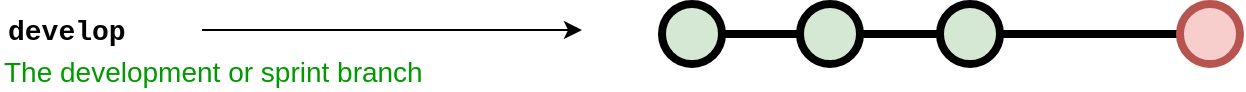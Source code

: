 <mxfile version="24.4.7" type="github" pages="9">
  <diagram name="Trunk Dev" id="nTOvdVp5pzPeS-D21o1n">
    <mxGraphModel dx="1221" dy="815" grid="1" gridSize="10" guides="1" tooltips="1" connect="1" arrows="1" fold="1" page="1" pageScale="1" pageWidth="1100" pageHeight="850" math="0" shadow="0">
      <root>
        <mxCell id="T5_zPhailC9nTq8L5Gjl-0" />
        <mxCell id="T5_zPhailC9nTq8L5Gjl-1" parent="T5_zPhailC9nTq8L5Gjl-0" />
        <mxCell id="T5_zPhailC9nTq8L5Gjl-2" value="" style="edgeStyle=orthogonalEdgeStyle;rounded=0;orthogonalLoop=1;jettySize=auto;html=1;endArrow=none;endFill=0;strokeWidth=4;" edge="1" parent="T5_zPhailC9nTq8L5Gjl-1" source="T5_zPhailC9nTq8L5Gjl-4" target="T5_zPhailC9nTq8L5Gjl-6">
          <mxGeometry relative="1" as="geometry" />
        </mxCell>
        <mxCell id="T5_zPhailC9nTq8L5Gjl-4" value="" style="verticalLabelPosition=bottom;verticalAlign=top;html=1;strokeWidth=4;shape=mxgraph.flowchart.on-page_reference;plain-purple;gradientColor=none;strokeColor=#000000;fillColor=#D5E8D4;" vertex="1" parent="T5_zPhailC9nTq8L5Gjl-1">
          <mxGeometry x="381" y="150" width="30" height="30" as="geometry" />
        </mxCell>
        <mxCell id="T5_zPhailC9nTq8L5Gjl-5" value="" style="edgeStyle=orthogonalEdgeStyle;curved=1;rounded=0;orthogonalLoop=1;jettySize=auto;html=1;endArrow=none;endFill=0;strokeWidth=4;" edge="1" parent="T5_zPhailC9nTq8L5Gjl-1" source="T5_zPhailC9nTq8L5Gjl-6" target="T5_zPhailC9nTq8L5Gjl-8">
          <mxGeometry relative="1" as="geometry" />
        </mxCell>
        <mxCell id="T5_zPhailC9nTq8L5Gjl-6" value="" style="verticalLabelPosition=bottom;verticalAlign=top;html=1;strokeWidth=4;shape=mxgraph.flowchart.on-page_reference;plain-purple;gradientColor=none;strokeColor=#000000;fillColor=#D5E8D4;" vertex="1" parent="T5_zPhailC9nTq8L5Gjl-1">
          <mxGeometry x="450" y="150" width="30" height="30" as="geometry" />
        </mxCell>
        <mxCell id="T5_zPhailC9nTq8L5Gjl-7" value="" style="edgeStyle=orthogonalEdgeStyle;curved=1;rounded=0;orthogonalLoop=1;jettySize=auto;html=1;endArrow=none;endFill=0;strokeWidth=4;fontFamily=Courier New;fontColor=#009900;" edge="1" parent="T5_zPhailC9nTq8L5Gjl-1" source="T5_zPhailC9nTq8L5Gjl-8" target="T5_zPhailC9nTq8L5Gjl-9">
          <mxGeometry relative="1" as="geometry" />
        </mxCell>
        <mxCell id="T5_zPhailC9nTq8L5Gjl-8" value="" style="verticalLabelPosition=bottom;verticalAlign=top;html=1;strokeWidth=4;shape=mxgraph.flowchart.on-page_reference;plain-purple;gradientColor=none;strokeColor=#000000;fillColor=#D5E8D4;" vertex="1" parent="T5_zPhailC9nTq8L5Gjl-1">
          <mxGeometry x="520" y="150" width="30" height="30" as="geometry" />
        </mxCell>
        <mxCell id="T5_zPhailC9nTq8L5Gjl-9" value="" style="verticalLabelPosition=bottom;verticalAlign=top;html=1;strokeWidth=4;shape=mxgraph.flowchart.on-page_reference;strokeColor=#b85450;fillColor=#f8cecc;" vertex="1" parent="T5_zPhailC9nTq8L5Gjl-1">
          <mxGeometry x="640" y="150" width="30" height="30" as="geometry" />
        </mxCell>
        <mxCell id="T5_zPhailC9nTq8L5Gjl-10" value="develop" style="text;html=1;strokeColor=none;fillColor=none;align=left;verticalAlign=middle;whiteSpace=wrap;overflow=hidden;fontSize=14;fontStyle=1;fontFamily=Courier New;" vertex="1" parent="T5_zPhailC9nTq8L5Gjl-1">
          <mxGeometry x="52" y="153" width="91" height="20" as="geometry" />
        </mxCell>
        <mxCell id="T5_zPhailC9nTq8L5Gjl-15" value="The development or sprint branch" style="text;html=1;strokeColor=none;fillColor=none;align=left;verticalAlign=middle;whiteSpace=wrap;overflow=hidden;fontSize=14;fontStyle=0;fontColor=#009900;" vertex="1" parent="T5_zPhailC9nTq8L5Gjl-1">
          <mxGeometry x="50" y="173" width="240" height="20" as="geometry" />
        </mxCell>
        <mxCell id="T5_zPhailC9nTq8L5Gjl-18" value="" style="endArrow=classic;html=1;strokeWidth=1;fontFamily=Courier New;fontColor=#009900;" edge="1" parent="T5_zPhailC9nTq8L5Gjl-1">
          <mxGeometry width="50" height="50" relative="1" as="geometry">
            <mxPoint x="151" y="163" as="sourcePoint" />
            <mxPoint x="341" y="163" as="targetPoint" />
          </mxGeometry>
        </mxCell>
      </root>
    </mxGraphModel>
  </diagram>
  <diagram name="Trunk Reviews" id="LeofUHlsi51wusKTRu7t">
    <mxGraphModel dx="1221" dy="815" grid="1" gridSize="10" guides="1" tooltips="1" connect="1" arrows="1" fold="1" page="1" pageScale="1" pageWidth="1100" pageHeight="850" math="0" shadow="0">
      <root>
        <mxCell id="uehN-722wMw0b8lgEU7z-0" />
        <mxCell id="uehN-722wMw0b8lgEU7z-1" parent="uehN-722wMw0b8lgEU7z-0" />
        <mxCell id="uehN-722wMw0b8lgEU7z-2" value="" style="edgeStyle=orthogonalEdgeStyle;rounded=0;orthogonalLoop=1;jettySize=auto;html=1;endArrow=none;endFill=0;strokeWidth=4;" edge="1" parent="uehN-722wMw0b8lgEU7z-1" source="uehN-722wMw0b8lgEU7z-3" target="uehN-722wMw0b8lgEU7z-5">
          <mxGeometry relative="1" as="geometry" />
        </mxCell>
        <mxCell id="uehN-722wMw0b8lgEU7z-3" value="" style="verticalLabelPosition=bottom;verticalAlign=top;html=1;strokeWidth=4;shape=mxgraph.flowchart.on-page_reference;plain-purple;gradientColor=none;strokeColor=#000000;fillColor=#D5E8D4;" vertex="1" parent="uehN-722wMw0b8lgEU7z-1">
          <mxGeometry x="110" y="150" width="30" height="30" as="geometry" />
        </mxCell>
        <mxCell id="uehN-722wMw0b8lgEU7z-4" value="" style="edgeStyle=orthogonalEdgeStyle;curved=1;rounded=0;orthogonalLoop=1;jettySize=auto;html=1;endArrow=none;endFill=0;strokeWidth=4;" edge="1" parent="uehN-722wMw0b8lgEU7z-1" source="uehN-722wMw0b8lgEU7z-5" target="uehN-722wMw0b8lgEU7z-7">
          <mxGeometry relative="1" as="geometry" />
        </mxCell>
        <mxCell id="uehN-722wMw0b8lgEU7z-5" value="" style="verticalLabelPosition=bottom;verticalAlign=top;html=1;strokeWidth=4;shape=mxgraph.flowchart.on-page_reference;plain-purple;gradientColor=none;strokeColor=#000000;fillColor=#D5E8D4;" vertex="1" parent="uehN-722wMw0b8lgEU7z-1">
          <mxGeometry x="179" y="150" width="30" height="30" as="geometry" />
        </mxCell>
        <mxCell id="uehN-722wMw0b8lgEU7z-6" value="" style="edgeStyle=orthogonalEdgeStyle;curved=1;rounded=0;orthogonalLoop=1;jettySize=auto;html=1;endArrow=none;endFill=0;strokeWidth=4;fontFamily=Courier New;fontColor=#009900;" edge="1" parent="uehN-722wMw0b8lgEU7z-1" source="uehN-722wMw0b8lgEU7z-7" target="uehN-722wMw0b8lgEU7z-8">
          <mxGeometry relative="1" as="geometry" />
        </mxCell>
        <mxCell id="uehN-722wMw0b8lgEU7z-7" value="" style="verticalLabelPosition=bottom;verticalAlign=top;html=1;strokeWidth=4;shape=mxgraph.flowchart.on-page_reference;plain-purple;gradientColor=none;strokeColor=#000000;fillColor=#D5E8D4;" vertex="1" parent="uehN-722wMw0b8lgEU7z-1">
          <mxGeometry x="249" y="150" width="30" height="30" as="geometry" />
        </mxCell>
        <mxCell id="-ZsKGIF_DZo4FCoBSzOk-0" value="" style="group" vertex="1" connectable="0" parent="uehN-722wMw0b8lgEU7z-1">
          <mxGeometry x="309" y="110" width="150" height="160" as="geometry" />
        </mxCell>
        <mxCell id="-ZsKGIF_DZo4FCoBSzOk-1" value="" style="rounded=0;whiteSpace=wrap;html=1;fillColor=none;strokeColor=#9673a6;" vertex="1" parent="-ZsKGIF_DZo4FCoBSzOk-0">
          <mxGeometry width="150" height="160" as="geometry" />
        </mxCell>
        <mxCell id="-ZsKGIF_DZo4FCoBSzOk-2" value="Peer Review for &amp;nbsp;these changes." style="text;html=1;align=center;verticalAlign=middle;whiteSpace=wrap;rounded=0;" vertex="1" parent="-ZsKGIF_DZo4FCoBSzOk-0">
          <mxGeometry x="20" y="80" width="110" height="70" as="geometry" />
        </mxCell>
        <mxCell id="uehN-722wMw0b8lgEU7z-8" value="" style="verticalLabelPosition=bottom;verticalAlign=top;html=1;strokeWidth=4;shape=mxgraph.flowchart.on-page_reference;strokeColor=#b85450;fillColor=#f8cecc;" vertex="1" parent="uehN-722wMw0b8lgEU7z-1">
          <mxGeometry x="369" y="150" width="30" height="30" as="geometry" />
        </mxCell>
        <mxCell id="-ZsKGIF_DZo4FCoBSzOk-4" value="" style="verticalLabelPosition=bottom;verticalAlign=top;html=1;strokeWidth=4;shape=mxgraph.flowchart.on-page_reference;plain-purple;gradientColor=none;strokeColor=#000000;fillColor=#D5E8D4;" vertex="1" parent="uehN-722wMw0b8lgEU7z-1">
          <mxGeometry x="480" y="150" width="30" height="30" as="geometry" />
        </mxCell>
        <mxCell id="-ZsKGIF_DZo4FCoBSzOk-7" value="" style="edgeStyle=orthogonalEdgeStyle;curved=1;rounded=0;orthogonalLoop=1;jettySize=auto;html=1;endArrow=none;endFill=0;strokeWidth=4;exitX=1;exitY=0.5;exitDx=0;exitDy=0;exitPerimeter=0;entryX=0;entryY=0.5;entryDx=0;entryDy=0;entryPerimeter=0;" edge="1" parent="uehN-722wMw0b8lgEU7z-1" source="uehN-722wMw0b8lgEU7z-8" target="-ZsKGIF_DZo4FCoBSzOk-4">
          <mxGeometry relative="1" as="geometry">
            <mxPoint x="219" y="175" as="sourcePoint" />
            <mxPoint x="259" y="175" as="targetPoint" />
          </mxGeometry>
        </mxCell>
        <mxCell id="-ZsKGIF_DZo4FCoBSzOk-8" value="" style="edgeStyle=orthogonalEdgeStyle;curved=1;rounded=0;orthogonalLoop=1;jettySize=auto;html=1;endArrow=none;endFill=0;strokeWidth=4;exitX=1;exitY=0.5;exitDx=0;exitDy=0;exitPerimeter=0;entryX=0;entryY=0.5;entryDx=0;entryDy=0;entryPerimeter=0;" edge="1" parent="uehN-722wMw0b8lgEU7z-1" source="-ZsKGIF_DZo4FCoBSzOk-4" target="-ZsKGIF_DZo4FCoBSzOk-14">
          <mxGeometry relative="1" as="geometry">
            <mxPoint x="229" y="185" as="sourcePoint" />
            <mxPoint x="670" y="165" as="targetPoint" />
          </mxGeometry>
        </mxCell>
        <mxCell id="-ZsKGIF_DZo4FCoBSzOk-9" value="" style="verticalLabelPosition=bottom;verticalAlign=top;html=1;strokeWidth=4;shape=mxgraph.flowchart.on-page_reference;plain-purple;gradientColor=none;strokeColor=#000000;fillColor=#D5E8D4;" vertex="1" parent="uehN-722wMw0b8lgEU7z-1">
          <mxGeometry x="550" y="150" width="30" height="30" as="geometry" />
        </mxCell>
        <mxCell id="-ZsKGIF_DZo4FCoBSzOk-14" value="" style="verticalLabelPosition=bottom;verticalAlign=top;html=1;strokeWidth=4;shape=mxgraph.flowchart.on-page_reference;plain-purple;gradientColor=none;strokeColor=#000000;fillColor=#D5E8D4;" vertex="1" parent="uehN-722wMw0b8lgEU7z-1">
          <mxGeometry x="670" y="150" width="30" height="30" as="geometry" />
        </mxCell>
        <mxCell id="-ZsKGIF_DZo4FCoBSzOk-18" value="" style="group" vertex="1" connectable="0" parent="uehN-722wMw0b8lgEU7z-1">
          <mxGeometry x="610" y="110" width="150" height="160" as="geometry" />
        </mxCell>
        <mxCell id="-ZsKGIF_DZo4FCoBSzOk-11" value="" style="rounded=0;whiteSpace=wrap;html=1;fillColor=none;strokeColor=#9673a6;" vertex="1" parent="-ZsKGIF_DZo4FCoBSzOk-18">
          <mxGeometry width="150" height="160" as="geometry" />
        </mxCell>
        <mxCell id="-ZsKGIF_DZo4FCoBSzOk-12" value="Daily Build for:&lt;div&gt;QA&lt;/div&gt;&lt;div&gt;SME&lt;/div&gt;&lt;div&gt;PO&lt;/div&gt;" style="text;html=1;align=center;verticalAlign=middle;whiteSpace=wrap;rounded=0;" vertex="1" parent="-ZsKGIF_DZo4FCoBSzOk-18">
          <mxGeometry x="20" y="80" width="110" height="70" as="geometry" />
        </mxCell>
      </root>
    </mxGraphModel>
  </diagram>
  <diagram name="Trunk Reviews Punch List" id="mqsd3Vwc7u916FkwWxg5">
    <mxGraphModel dx="1221" dy="815" grid="1" gridSize="10" guides="1" tooltips="1" connect="1" arrows="1" fold="1" page="1" pageScale="1" pageWidth="1100" pageHeight="850" math="0" shadow="0">
      <root>
        <mxCell id="TW7qYVT3mGWlGdjUQZHi-0" />
        <mxCell id="TW7qYVT3mGWlGdjUQZHi-1" parent="TW7qYVT3mGWlGdjUQZHi-0" />
        <mxCell id="TW7qYVT3mGWlGdjUQZHi-17" value="" style="group" vertex="1" connectable="0" parent="TW7qYVT3mGWlGdjUQZHi-1">
          <mxGeometry x="610" y="110" width="150" height="160" as="geometry" />
        </mxCell>
        <mxCell id="TW7qYVT3mGWlGdjUQZHi-18" value="" style="rounded=0;whiteSpace=wrap;html=1;fillColor=none;strokeColor=#9673a6;" vertex="1" parent="TW7qYVT3mGWlGdjUQZHi-17">
          <mxGeometry width="150" height="160" as="geometry" />
        </mxCell>
        <mxCell id="TW7qYVT3mGWlGdjUQZHi-19" value="Daily Build for:&lt;div&gt;QA&lt;/div&gt;&lt;div&gt;SME&lt;/div&gt;&lt;div&gt;PO&lt;/div&gt;" style="text;html=1;align=center;verticalAlign=middle;whiteSpace=wrap;rounded=0;" vertex="1" parent="TW7qYVT3mGWlGdjUQZHi-17">
          <mxGeometry x="20" y="80" width="110" height="70" as="geometry" />
        </mxCell>
        <mxCell id="TW7qYVT3mGWlGdjUQZHi-2" value="" style="edgeStyle=orthogonalEdgeStyle;rounded=0;orthogonalLoop=1;jettySize=auto;html=1;endArrow=none;endFill=0;strokeWidth=4;" edge="1" parent="TW7qYVT3mGWlGdjUQZHi-1" source="TW7qYVT3mGWlGdjUQZHi-3" target="TW7qYVT3mGWlGdjUQZHi-5">
          <mxGeometry relative="1" as="geometry" />
        </mxCell>
        <mxCell id="TW7qYVT3mGWlGdjUQZHi-3" value="" style="verticalLabelPosition=bottom;verticalAlign=top;html=1;strokeWidth=4;shape=mxgraph.flowchart.on-page_reference;plain-purple;gradientColor=none;strokeColor=#000000;fillColor=#D5E8D4;" vertex="1" parent="TW7qYVT3mGWlGdjUQZHi-1">
          <mxGeometry x="110" y="150" width="30" height="30" as="geometry" />
        </mxCell>
        <mxCell id="TW7qYVT3mGWlGdjUQZHi-4" value="" style="edgeStyle=orthogonalEdgeStyle;curved=1;rounded=0;orthogonalLoop=1;jettySize=auto;html=1;endArrow=none;endFill=0;strokeWidth=4;" edge="1" parent="TW7qYVT3mGWlGdjUQZHi-1" source="TW7qYVT3mGWlGdjUQZHi-5" target="TW7qYVT3mGWlGdjUQZHi-7">
          <mxGeometry relative="1" as="geometry" />
        </mxCell>
        <mxCell id="TW7qYVT3mGWlGdjUQZHi-5" value="" style="verticalLabelPosition=bottom;verticalAlign=top;html=1;strokeWidth=4;shape=mxgraph.flowchart.on-page_reference;plain-purple;gradientColor=none;strokeColor=#000000;fillColor=#D5E8D4;" vertex="1" parent="TW7qYVT3mGWlGdjUQZHi-1">
          <mxGeometry x="179" y="150" width="30" height="30" as="geometry" />
        </mxCell>
        <mxCell id="TW7qYVT3mGWlGdjUQZHi-6" value="" style="edgeStyle=orthogonalEdgeStyle;curved=1;rounded=0;orthogonalLoop=1;jettySize=auto;html=1;endArrow=none;endFill=0;strokeWidth=4;fontFamily=Courier New;fontColor=#009900;" edge="1" parent="TW7qYVT3mGWlGdjUQZHi-1" source="TW7qYVT3mGWlGdjUQZHi-7" target="TW7qYVT3mGWlGdjUQZHi-11">
          <mxGeometry relative="1" as="geometry" />
        </mxCell>
        <mxCell id="TW7qYVT3mGWlGdjUQZHi-7" value="" style="verticalLabelPosition=bottom;verticalAlign=top;html=1;strokeWidth=4;shape=mxgraph.flowchart.on-page_reference;plain-purple;gradientColor=none;strokeColor=#000000;fillColor=#D5E8D4;" vertex="1" parent="TW7qYVT3mGWlGdjUQZHi-1">
          <mxGeometry x="249" y="150" width="30" height="30" as="geometry" />
        </mxCell>
        <mxCell id="TW7qYVT3mGWlGdjUQZHi-8" value="" style="group" vertex="1" connectable="0" parent="TW7qYVT3mGWlGdjUQZHi-1">
          <mxGeometry x="309" y="110" width="150" height="160" as="geometry" />
        </mxCell>
        <mxCell id="TW7qYVT3mGWlGdjUQZHi-9" value="" style="rounded=0;whiteSpace=wrap;html=1;fillColor=none;strokeColor=#9673a6;" vertex="1" parent="TW7qYVT3mGWlGdjUQZHi-8">
          <mxGeometry width="150" height="160" as="geometry" />
        </mxCell>
        <mxCell id="TW7qYVT3mGWlGdjUQZHi-10" value="Peer Review for &amp;nbsp;these changes." style="text;html=1;align=center;verticalAlign=middle;whiteSpace=wrap;rounded=0;" vertex="1" parent="TW7qYVT3mGWlGdjUQZHi-8">
          <mxGeometry x="20" y="80" width="110" height="70" as="geometry" />
        </mxCell>
        <mxCell id="TW7qYVT3mGWlGdjUQZHi-11" value="" style="verticalLabelPosition=bottom;verticalAlign=top;html=1;strokeWidth=4;shape=mxgraph.flowchart.on-page_reference;strokeColor=#b85450;fillColor=#f8cecc;" vertex="1" parent="TW7qYVT3mGWlGdjUQZHi-1">
          <mxGeometry x="369" y="150" width="30" height="30" as="geometry" />
        </mxCell>
        <mxCell id="TW7qYVT3mGWlGdjUQZHi-12" value="" style="verticalLabelPosition=bottom;verticalAlign=top;html=1;strokeWidth=4;shape=mxgraph.flowchart.on-page_reference;plain-purple;gradientColor=none;strokeColor=#000000;fillColor=#D5E8D4;" vertex="1" parent="TW7qYVT3mGWlGdjUQZHi-1">
          <mxGeometry x="480" y="150" width="30" height="30" as="geometry" />
        </mxCell>
        <mxCell id="TW7qYVT3mGWlGdjUQZHi-13" value="" style="edgeStyle=orthogonalEdgeStyle;curved=1;rounded=0;orthogonalLoop=1;jettySize=auto;html=1;endArrow=none;endFill=0;strokeWidth=4;exitX=1;exitY=0.5;exitDx=0;exitDy=0;exitPerimeter=0;entryX=0;entryY=0.5;entryDx=0;entryDy=0;entryPerimeter=0;" edge="1" parent="TW7qYVT3mGWlGdjUQZHi-1" source="TW7qYVT3mGWlGdjUQZHi-11" target="TW7qYVT3mGWlGdjUQZHi-12">
          <mxGeometry relative="1" as="geometry">
            <mxPoint x="219" y="175" as="sourcePoint" />
            <mxPoint x="259" y="175" as="targetPoint" />
          </mxGeometry>
        </mxCell>
        <mxCell id="TW7qYVT3mGWlGdjUQZHi-14" value="" style="edgeStyle=orthogonalEdgeStyle;curved=1;rounded=0;orthogonalLoop=1;jettySize=auto;html=1;endArrow=none;endFill=0;strokeWidth=4;exitX=1;exitY=0.5;exitDx=0;exitDy=0;exitPerimeter=0;entryX=0;entryY=0.5;entryDx=0;entryDy=0;entryPerimeter=0;" edge="1" parent="TW7qYVT3mGWlGdjUQZHi-1" source="TW7qYVT3mGWlGdjUQZHi-12" target="TW7qYVT3mGWlGdjUQZHi-16">
          <mxGeometry relative="1" as="geometry">
            <mxPoint x="229" y="185" as="sourcePoint" />
            <mxPoint x="670" y="165" as="targetPoint" />
          </mxGeometry>
        </mxCell>
        <mxCell id="TW7qYVT3mGWlGdjUQZHi-15" value="" style="verticalLabelPosition=bottom;verticalAlign=top;html=1;strokeWidth=4;shape=mxgraph.flowchart.on-page_reference;plain-purple;gradientColor=none;strokeColor=#000000;fillColor=#D5E8D4;" vertex="1" parent="TW7qYVT3mGWlGdjUQZHi-1">
          <mxGeometry x="550" y="150" width="30" height="30" as="geometry" />
        </mxCell>
        <mxCell id="TW7qYVT3mGWlGdjUQZHi-16" value="" style="verticalLabelPosition=bottom;verticalAlign=top;html=1;strokeWidth=4;shape=mxgraph.flowchart.on-page_reference;plain-purple;gradientColor=none;strokeColor=#000000;fillColor=#D5E8D4;" vertex="1" parent="TW7qYVT3mGWlGdjUQZHi-1">
          <mxGeometry x="670" y="150" width="30" height="30" as="geometry" />
        </mxCell>
        <mxCell id="cIUXbX082i8fbG5azLWp-2" value="" style="edgeStyle=orthogonalEdgeStyle;curved=1;rounded=0;orthogonalLoop=1;jettySize=auto;html=1;endArrow=none;endFill=0;strokeWidth=4;exitX=1;exitY=0.5;exitDx=0;exitDy=0;exitPerimeter=0;" edge="1" parent="TW7qYVT3mGWlGdjUQZHi-1" source="cIUXbX082i8fbG5azLWp-3">
          <mxGeometry relative="1" as="geometry">
            <mxPoint x="715" y="164.5" as="sourcePoint" />
            <mxPoint x="1030" y="165" as="targetPoint" />
          </mxGeometry>
        </mxCell>
        <mxCell id="OB5KgF_CTwwPVSsKJKx4-1" value="" style="verticalLabelPosition=bottom;verticalAlign=top;html=1;strokeWidth=4;shape=mxgraph.flowchart.on-page_reference;strokeColor=#82b366;fillColor=#d5e8d4;" vertex="1" parent="TW7qYVT3mGWlGdjUQZHi-1">
          <mxGeometry x="880" y="150" width="30" height="30" as="geometry" />
        </mxCell>
        <mxCell id="OB5KgF_CTwwPVSsKJKx4-2" value="" style="verticalLabelPosition=bottom;verticalAlign=top;html=1;strokeWidth=4;shape=mxgraph.flowchart.on-page_reference;strokeColor=#82b366;fillColor=#d5e8d4;" vertex="1" parent="TW7qYVT3mGWlGdjUQZHi-1">
          <mxGeometry x="930" y="150" width="30" height="30" as="geometry" />
        </mxCell>
        <mxCell id="cIUXbX082i8fbG5azLWp-4" value="" style="edgeStyle=orthogonalEdgeStyle;curved=1;rounded=0;orthogonalLoop=1;jettySize=auto;html=1;endArrow=none;endFill=0;strokeWidth=4;exitX=1;exitY=0.5;exitDx=0;exitDy=0;exitPerimeter=0;" edge="1" parent="TW7qYVT3mGWlGdjUQZHi-1" source="TW7qYVT3mGWlGdjUQZHi-16" target="cIUXbX082i8fbG5azLWp-3">
          <mxGeometry relative="1" as="geometry">
            <mxPoint x="700" y="165" as="sourcePoint" />
            <mxPoint x="960" y="165" as="targetPoint" />
          </mxGeometry>
        </mxCell>
        <mxCell id="cIUXbX082i8fbG5azLWp-3" value="" style="verticalLabelPosition=bottom;verticalAlign=top;html=1;strokeWidth=4;shape=mxgraph.flowchart.on-page_reference;plain-purple;gradientColor=none;strokeColor=#000000;fillColor=#D5E8D4;" vertex="1" parent="TW7qYVT3mGWlGdjUQZHi-1">
          <mxGeometry x="830" y="150" width="30" height="30" as="geometry" />
        </mxCell>
        <mxCell id="OB5KgF_CTwwPVSsKJKx4-0" value="" style="verticalLabelPosition=bottom;verticalAlign=top;html=1;strokeWidth=4;shape=mxgraph.flowchart.on-page_reference;strokeColor=#82b366;fillColor=#d5e8d4;" vertex="1" parent="TW7qYVT3mGWlGdjUQZHi-1">
          <mxGeometry x="780" y="150" width="30" height="30" as="geometry" />
        </mxCell>
        <mxCell id="7rpY0KW68TpiEihp-CxH-0" value="" style="group" vertex="1" connectable="0" parent="TW7qYVT3mGWlGdjUQZHi-1">
          <mxGeometry x="770" y="140" width="50" height="80" as="geometry" />
        </mxCell>
        <mxCell id="7rpY0KW68TpiEihp-CxH-1" value="" style="group" vertex="1" connectable="0" parent="7rpY0KW68TpiEihp-CxH-0">
          <mxGeometry width="50" height="80" as="geometry" />
        </mxCell>
        <mxCell id="7rpY0KW68TpiEihp-CxH-2" value="" style="rounded=0;whiteSpace=wrap;html=1;fillColor=none;strokeColor=#9673a6;" vertex="1" parent="7rpY0KW68TpiEihp-CxH-1">
          <mxGeometry x="1.786" width="46.429" height="80" as="geometry" />
        </mxCell>
        <mxCell id="7rpY0KW68TpiEihp-CxH-3" value="PR/Mini QA" style="text;html=1;align=center;verticalAlign=middle;whiteSpace=wrap;rounded=0;" vertex="1" parent="7rpY0KW68TpiEihp-CxH-1">
          <mxGeometry y="40" width="50" height="35" as="geometry" />
        </mxCell>
        <mxCell id="7rpY0KW68TpiEihp-CxH-4" value="" style="group" vertex="1" connectable="0" parent="TW7qYVT3mGWlGdjUQZHi-1">
          <mxGeometry x="870" y="140" width="50" height="80" as="geometry" />
        </mxCell>
        <mxCell id="7rpY0KW68TpiEihp-CxH-5" value="" style="group" vertex="1" connectable="0" parent="7rpY0KW68TpiEihp-CxH-4">
          <mxGeometry width="50" height="80" as="geometry" />
        </mxCell>
        <mxCell id="7rpY0KW68TpiEihp-CxH-6" value="" style="rounded=0;whiteSpace=wrap;html=1;fillColor=none;strokeColor=#9673a6;" vertex="1" parent="7rpY0KW68TpiEihp-CxH-5">
          <mxGeometry x="1.786" width="46.429" height="80" as="geometry" />
        </mxCell>
        <mxCell id="7rpY0KW68TpiEihp-CxH-7" value="PR/Mini QA" style="text;html=1;align=center;verticalAlign=middle;whiteSpace=wrap;rounded=0;" vertex="1" parent="7rpY0KW68TpiEihp-CxH-5">
          <mxGeometry y="40" width="50" height="35" as="geometry" />
        </mxCell>
        <mxCell id="7rpY0KW68TpiEihp-CxH-8" value="" style="group" vertex="1" connectable="0" parent="TW7qYVT3mGWlGdjUQZHi-1">
          <mxGeometry x="920" y="140" width="50" height="80" as="geometry" />
        </mxCell>
        <mxCell id="7rpY0KW68TpiEihp-CxH-9" value="" style="group" vertex="1" connectable="0" parent="7rpY0KW68TpiEihp-CxH-8">
          <mxGeometry width="50" height="80" as="geometry" />
        </mxCell>
        <mxCell id="7rpY0KW68TpiEihp-CxH-10" value="" style="rounded=0;whiteSpace=wrap;html=1;fillColor=none;strokeColor=#9673a6;" vertex="1" parent="7rpY0KW68TpiEihp-CxH-9">
          <mxGeometry x="1.786" width="46.429" height="80" as="geometry" />
        </mxCell>
        <mxCell id="7rpY0KW68TpiEihp-CxH-11" value="PR/Mini QA" style="text;html=1;align=center;verticalAlign=middle;whiteSpace=wrap;rounded=0;" vertex="1" parent="7rpY0KW68TpiEihp-CxH-9">
          <mxGeometry y="40" width="50" height="35" as="geometry" />
        </mxCell>
      </root>
    </mxGraphModel>
  </diagram>
  <diagram name="Copy of Trunk Reviews Punch List" id="G7XbERdMNz8Pk6VxkFbb">
    <mxGraphModel dx="1221" dy="815" grid="1" gridSize="10" guides="1" tooltips="1" connect="1" arrows="1" fold="1" page="1" pageScale="1" pageWidth="1100" pageHeight="850" math="0" shadow="0">
      <root>
        <mxCell id="mRS_ABq0ETW8iZQ2E5yz-0" />
        <mxCell id="mRS_ABq0ETW8iZQ2E5yz-1" parent="mRS_ABq0ETW8iZQ2E5yz-0" />
        <mxCell id="mRS_ABq0ETW8iZQ2E5yz-2" value="" style="group" vertex="1" connectable="0" parent="mRS_ABq0ETW8iZQ2E5yz-1">
          <mxGeometry x="610" y="110" width="150" height="160" as="geometry" />
        </mxCell>
        <mxCell id="mRS_ABq0ETW8iZQ2E5yz-3" value="" style="rounded=0;whiteSpace=wrap;html=1;fillColor=none;strokeColor=#9673a6;" vertex="1" parent="mRS_ABq0ETW8iZQ2E5yz-2">
          <mxGeometry width="150" height="160" as="geometry" />
        </mxCell>
        <mxCell id="mRS_ABq0ETW8iZQ2E5yz-4" value="Daily Build for:&lt;div&gt;QA&lt;/div&gt;&lt;div&gt;SME&lt;/div&gt;&lt;div&gt;PO&lt;/div&gt;" style="text;html=1;align=center;verticalAlign=middle;whiteSpace=wrap;rounded=0;" vertex="1" parent="mRS_ABq0ETW8iZQ2E5yz-2">
          <mxGeometry x="20" y="80" width="110" height="70" as="geometry" />
        </mxCell>
        <mxCell id="mRS_ABq0ETW8iZQ2E5yz-5" value="" style="edgeStyle=orthogonalEdgeStyle;rounded=0;orthogonalLoop=1;jettySize=auto;html=1;endArrow=none;endFill=0;strokeWidth=4;" edge="1" parent="mRS_ABq0ETW8iZQ2E5yz-1" source="mRS_ABq0ETW8iZQ2E5yz-6" target="mRS_ABq0ETW8iZQ2E5yz-8">
          <mxGeometry relative="1" as="geometry" />
        </mxCell>
        <mxCell id="mRS_ABq0ETW8iZQ2E5yz-6" value="" style="verticalLabelPosition=bottom;verticalAlign=top;html=1;strokeWidth=4;shape=mxgraph.flowchart.on-page_reference;plain-purple;gradientColor=none;strokeColor=#000000;fillColor=#D5E8D4;" vertex="1" parent="mRS_ABq0ETW8iZQ2E5yz-1">
          <mxGeometry x="110" y="150" width="30" height="30" as="geometry" />
        </mxCell>
        <mxCell id="mRS_ABq0ETW8iZQ2E5yz-7" value="" style="edgeStyle=orthogonalEdgeStyle;curved=1;rounded=0;orthogonalLoop=1;jettySize=auto;html=1;endArrow=none;endFill=0;strokeWidth=4;" edge="1" parent="mRS_ABq0ETW8iZQ2E5yz-1" source="mRS_ABq0ETW8iZQ2E5yz-8" target="mRS_ABq0ETW8iZQ2E5yz-10">
          <mxGeometry relative="1" as="geometry" />
        </mxCell>
        <mxCell id="mRS_ABq0ETW8iZQ2E5yz-8" value="" style="verticalLabelPosition=bottom;verticalAlign=top;html=1;strokeWidth=4;shape=mxgraph.flowchart.on-page_reference;plain-purple;gradientColor=none;strokeColor=#000000;fillColor=#D5E8D4;" vertex="1" parent="mRS_ABq0ETW8iZQ2E5yz-1">
          <mxGeometry x="179" y="150" width="30" height="30" as="geometry" />
        </mxCell>
        <mxCell id="mRS_ABq0ETW8iZQ2E5yz-9" value="" style="edgeStyle=orthogonalEdgeStyle;curved=1;rounded=0;orthogonalLoop=1;jettySize=auto;html=1;endArrow=none;endFill=0;strokeWidth=4;fontFamily=Courier New;fontColor=#009900;" edge="1" parent="mRS_ABq0ETW8iZQ2E5yz-1" source="mRS_ABq0ETW8iZQ2E5yz-10" target="mRS_ABq0ETW8iZQ2E5yz-14">
          <mxGeometry relative="1" as="geometry" />
        </mxCell>
        <mxCell id="mRS_ABq0ETW8iZQ2E5yz-10" value="" style="verticalLabelPosition=bottom;verticalAlign=top;html=1;strokeWidth=4;shape=mxgraph.flowchart.on-page_reference;plain-purple;gradientColor=none;strokeColor=#000000;fillColor=#D5E8D4;" vertex="1" parent="mRS_ABq0ETW8iZQ2E5yz-1">
          <mxGeometry x="249" y="150" width="30" height="30" as="geometry" />
        </mxCell>
        <mxCell id="mRS_ABq0ETW8iZQ2E5yz-11" value="" style="group" vertex="1" connectable="0" parent="mRS_ABq0ETW8iZQ2E5yz-1">
          <mxGeometry x="309" y="110" width="150" height="160" as="geometry" />
        </mxCell>
        <mxCell id="mRS_ABq0ETW8iZQ2E5yz-12" value="" style="rounded=0;whiteSpace=wrap;html=1;fillColor=none;strokeColor=#9673a6;" vertex="1" parent="mRS_ABq0ETW8iZQ2E5yz-11">
          <mxGeometry width="150" height="160" as="geometry" />
        </mxCell>
        <mxCell id="mRS_ABq0ETW8iZQ2E5yz-13" value="Peer Review for &amp;nbsp;these changes." style="text;html=1;align=center;verticalAlign=middle;whiteSpace=wrap;rounded=0;" vertex="1" parent="mRS_ABq0ETW8iZQ2E5yz-11">
          <mxGeometry x="20" y="80" width="110" height="70" as="geometry" />
        </mxCell>
        <mxCell id="mRS_ABq0ETW8iZQ2E5yz-14" value="" style="verticalLabelPosition=bottom;verticalAlign=top;html=1;strokeWidth=4;shape=mxgraph.flowchart.on-page_reference;strokeColor=#b85450;fillColor=#f8cecc;" vertex="1" parent="mRS_ABq0ETW8iZQ2E5yz-1">
          <mxGeometry x="369" y="150" width="30" height="30" as="geometry" />
        </mxCell>
        <mxCell id="mRS_ABq0ETW8iZQ2E5yz-15" value="" style="verticalLabelPosition=bottom;verticalAlign=top;html=1;strokeWidth=4;shape=mxgraph.flowchart.on-page_reference;plain-purple;gradientColor=none;strokeColor=#000000;fillColor=#D5E8D4;" vertex="1" parent="mRS_ABq0ETW8iZQ2E5yz-1">
          <mxGeometry x="480" y="150" width="30" height="30" as="geometry" />
        </mxCell>
        <mxCell id="mRS_ABq0ETW8iZQ2E5yz-16" value="" style="edgeStyle=orthogonalEdgeStyle;curved=1;rounded=0;orthogonalLoop=1;jettySize=auto;html=1;endArrow=none;endFill=0;strokeWidth=4;exitX=1;exitY=0.5;exitDx=0;exitDy=0;exitPerimeter=0;entryX=0;entryY=0.5;entryDx=0;entryDy=0;entryPerimeter=0;" edge="1" parent="mRS_ABq0ETW8iZQ2E5yz-1" source="mRS_ABq0ETW8iZQ2E5yz-14" target="mRS_ABq0ETW8iZQ2E5yz-15">
          <mxGeometry relative="1" as="geometry">
            <mxPoint x="219" y="175" as="sourcePoint" />
            <mxPoint x="259" y="175" as="targetPoint" />
          </mxGeometry>
        </mxCell>
        <mxCell id="mRS_ABq0ETW8iZQ2E5yz-17" value="" style="edgeStyle=orthogonalEdgeStyle;curved=1;rounded=0;orthogonalLoop=1;jettySize=auto;html=1;endArrow=none;endFill=0;strokeWidth=4;exitX=1;exitY=0.5;exitDx=0;exitDy=0;exitPerimeter=0;entryX=0;entryY=0.5;entryDx=0;entryDy=0;entryPerimeter=0;" edge="1" parent="mRS_ABq0ETW8iZQ2E5yz-1" source="mRS_ABq0ETW8iZQ2E5yz-15" target="mRS_ABq0ETW8iZQ2E5yz-19">
          <mxGeometry relative="1" as="geometry">
            <mxPoint x="229" y="185" as="sourcePoint" />
            <mxPoint x="670" y="165" as="targetPoint" />
          </mxGeometry>
        </mxCell>
        <mxCell id="mRS_ABq0ETW8iZQ2E5yz-18" value="" style="verticalLabelPosition=bottom;verticalAlign=top;html=1;strokeWidth=4;shape=mxgraph.flowchart.on-page_reference;plain-purple;gradientColor=none;strokeColor=#000000;fillColor=#D5E8D4;" vertex="1" parent="mRS_ABq0ETW8iZQ2E5yz-1">
          <mxGeometry x="550" y="150" width="30" height="30" as="geometry" />
        </mxCell>
        <mxCell id="mRS_ABq0ETW8iZQ2E5yz-19" value="" style="verticalLabelPosition=bottom;verticalAlign=top;html=1;strokeWidth=4;shape=mxgraph.flowchart.on-page_reference;plain-purple;gradientColor=none;strokeColor=#000000;fillColor=#D5E8D4;" vertex="1" parent="mRS_ABq0ETW8iZQ2E5yz-1">
          <mxGeometry x="670" y="150" width="30" height="30" as="geometry" />
        </mxCell>
        <mxCell id="mRS_ABq0ETW8iZQ2E5yz-20" value="" style="edgeStyle=orthogonalEdgeStyle;curved=1;rounded=0;orthogonalLoop=1;jettySize=auto;html=1;endArrow=none;endFill=0;strokeWidth=4;exitX=1;exitY=0.5;exitDx=0;exitDy=0;exitPerimeter=0;" edge="1" parent="mRS_ABq0ETW8iZQ2E5yz-1" source="mRS_ABq0ETW8iZQ2E5yz-24">
          <mxGeometry relative="1" as="geometry">
            <mxPoint x="715" y="164.5" as="sourcePoint" />
            <mxPoint x="1030" y="165" as="targetPoint" />
          </mxGeometry>
        </mxCell>
        <mxCell id="mRS_ABq0ETW8iZQ2E5yz-21" value="" style="verticalLabelPosition=bottom;verticalAlign=top;html=1;strokeWidth=4;shape=mxgraph.flowchart.on-page_reference;strokeColor=#82b366;fillColor=#d5e8d4;" vertex="1" parent="mRS_ABq0ETW8iZQ2E5yz-1">
          <mxGeometry x="880" y="150" width="30" height="30" as="geometry" />
        </mxCell>
        <mxCell id="mRS_ABq0ETW8iZQ2E5yz-22" value="" style="verticalLabelPosition=bottom;verticalAlign=top;html=1;strokeWidth=4;shape=mxgraph.flowchart.on-page_reference;strokeColor=#82b366;fillColor=#d5e8d4;" vertex="1" parent="mRS_ABq0ETW8iZQ2E5yz-1">
          <mxGeometry x="930" y="150" width="30" height="30" as="geometry" />
        </mxCell>
        <mxCell id="mRS_ABq0ETW8iZQ2E5yz-23" value="" style="edgeStyle=orthogonalEdgeStyle;curved=1;rounded=0;orthogonalLoop=1;jettySize=auto;html=1;endArrow=none;endFill=0;strokeWidth=4;exitX=1;exitY=0.5;exitDx=0;exitDy=0;exitPerimeter=0;" edge="1" parent="mRS_ABq0ETW8iZQ2E5yz-1" source="mRS_ABq0ETW8iZQ2E5yz-19" target="mRS_ABq0ETW8iZQ2E5yz-24">
          <mxGeometry relative="1" as="geometry">
            <mxPoint x="700" y="165" as="sourcePoint" />
            <mxPoint x="960" y="165" as="targetPoint" />
          </mxGeometry>
        </mxCell>
        <mxCell id="mRS_ABq0ETW8iZQ2E5yz-24" value="" style="verticalLabelPosition=bottom;verticalAlign=top;html=1;strokeWidth=4;shape=mxgraph.flowchart.on-page_reference;plain-purple;gradientColor=none;strokeColor=#000000;fillColor=#D5E8D4;" vertex="1" parent="mRS_ABq0ETW8iZQ2E5yz-1">
          <mxGeometry x="830" y="150" width="30" height="30" as="geometry" />
        </mxCell>
        <mxCell id="mRS_ABq0ETW8iZQ2E5yz-25" value="" style="verticalLabelPosition=bottom;verticalAlign=top;html=1;strokeWidth=4;shape=mxgraph.flowchart.on-page_reference;strokeColor=#82b366;fillColor=#d5e8d4;" vertex="1" parent="mRS_ABq0ETW8iZQ2E5yz-1">
          <mxGeometry x="780" y="150" width="30" height="30" as="geometry" />
        </mxCell>
        <mxCell id="mRS_ABq0ETW8iZQ2E5yz-26" value="" style="group" vertex="1" connectable="0" parent="mRS_ABq0ETW8iZQ2E5yz-1">
          <mxGeometry x="770" y="140" width="50" height="80" as="geometry" />
        </mxCell>
        <mxCell id="mRS_ABq0ETW8iZQ2E5yz-27" value="" style="group" vertex="1" connectable="0" parent="mRS_ABq0ETW8iZQ2E5yz-26">
          <mxGeometry width="50" height="80" as="geometry" />
        </mxCell>
        <mxCell id="mRS_ABq0ETW8iZQ2E5yz-28" value="" style="rounded=0;whiteSpace=wrap;html=1;fillColor=none;strokeColor=#9673a6;" vertex="1" parent="mRS_ABq0ETW8iZQ2E5yz-27">
          <mxGeometry x="1.786" width="46.429" height="80" as="geometry" />
        </mxCell>
        <mxCell id="mRS_ABq0ETW8iZQ2E5yz-29" value="PR/Mini QA" style="text;html=1;align=center;verticalAlign=middle;whiteSpace=wrap;rounded=0;" vertex="1" parent="mRS_ABq0ETW8iZQ2E5yz-27">
          <mxGeometry y="40" width="50" height="35" as="geometry" />
        </mxCell>
        <mxCell id="mRS_ABq0ETW8iZQ2E5yz-30" value="" style="group" vertex="1" connectable="0" parent="mRS_ABq0ETW8iZQ2E5yz-1">
          <mxGeometry x="870" y="140" width="50" height="80" as="geometry" />
        </mxCell>
        <mxCell id="mRS_ABq0ETW8iZQ2E5yz-31" value="" style="group" vertex="1" connectable="0" parent="mRS_ABq0ETW8iZQ2E5yz-30">
          <mxGeometry width="50" height="80" as="geometry" />
        </mxCell>
        <mxCell id="mRS_ABq0ETW8iZQ2E5yz-32" value="" style="rounded=0;whiteSpace=wrap;html=1;fillColor=none;strokeColor=#9673a6;" vertex="1" parent="mRS_ABq0ETW8iZQ2E5yz-31">
          <mxGeometry x="1.786" width="46.429" height="80" as="geometry" />
        </mxCell>
        <mxCell id="mRS_ABq0ETW8iZQ2E5yz-33" value="PR/Mini QA" style="text;html=1;align=center;verticalAlign=middle;whiteSpace=wrap;rounded=0;" vertex="1" parent="mRS_ABq0ETW8iZQ2E5yz-31">
          <mxGeometry y="40" width="50" height="35" as="geometry" />
        </mxCell>
        <mxCell id="mRS_ABq0ETW8iZQ2E5yz-34" value="" style="group" vertex="1" connectable="0" parent="mRS_ABq0ETW8iZQ2E5yz-1">
          <mxGeometry x="920" y="140" width="50" height="80" as="geometry" />
        </mxCell>
        <mxCell id="mRS_ABq0ETW8iZQ2E5yz-35" value="" style="group" vertex="1" connectable="0" parent="mRS_ABq0ETW8iZQ2E5yz-34">
          <mxGeometry width="50" height="80" as="geometry" />
        </mxCell>
        <mxCell id="mRS_ABq0ETW8iZQ2E5yz-36" value="" style="rounded=0;whiteSpace=wrap;html=1;fillColor=none;strokeColor=#9673a6;" vertex="1" parent="mRS_ABq0ETW8iZQ2E5yz-35">
          <mxGeometry x="1.786" width="46.429" height="80" as="geometry" />
        </mxCell>
        <mxCell id="mRS_ABq0ETW8iZQ2E5yz-37" value="PR/Mini QA" style="text;html=1;align=center;verticalAlign=middle;whiteSpace=wrap;rounded=0;" vertex="1" parent="mRS_ABq0ETW8iZQ2E5yz-35">
          <mxGeometry y="40" width="50" height="35" as="geometry" />
        </mxCell>
        <mxCell id="aw2MFp2JIjSGML0zOu24-0" value="These changes are not reviewed or guaranteed to be correct." style="text;html=1;align=center;verticalAlign=middle;whiteSpace=wrap;rounded=0;fillColor=#f8cecc;strokeColor=#b85450;" vertex="1" parent="mRS_ABq0ETW8iZQ2E5yz-1">
          <mxGeometry x="459" y="330" width="140" height="120" as="geometry" />
        </mxCell>
        <mxCell id="aw2MFp2JIjSGML0zOu24-1" value="" style="shape=flexArrow;endArrow=classic;startArrow=none;html=1;rounded=0;startFill=0;fillColor=#f8cecc;strokeColor=#b85450;" edge="1" parent="mRS_ABq0ETW8iZQ2E5yz-1">
          <mxGeometry width="100" height="100" relative="1" as="geometry">
            <mxPoint x="530" y="330" as="sourcePoint" />
            <mxPoint x="530" y="200" as="targetPoint" />
          </mxGeometry>
        </mxCell>
        <mxCell id="nLrqMjDW48T5Whyn6OWF-0" value="What is being QA&#39;d?" style="text;html=1;align=center;verticalAlign=middle;whiteSpace=wrap;rounded=0;fillColor=#f8cecc;strokeColor=#b85450;" vertex="1" parent="mRS_ABq0ETW8iZQ2E5yz-1">
          <mxGeometry x="615" y="420" width="140" height="120" as="geometry" />
        </mxCell>
        <mxCell id="nLrqMjDW48T5Whyn6OWF-1" value="" style="shape=flexArrow;endArrow=classic;startArrow=none;html=1;rounded=0;startFill=0;fillColor=#f8cecc;strokeColor=#b85450;" edge="1" parent="mRS_ABq0ETW8iZQ2E5yz-1">
          <mxGeometry width="100" height="100" relative="1" as="geometry">
            <mxPoint x="686" y="420" as="sourcePoint" />
            <mxPoint x="686" y="290" as="targetPoint" />
          </mxGeometry>
        </mxCell>
      </root>
    </mxGraphModel>
  </diagram>
  <diagram id="yPxyJZ8AM_hMuL3Unpa9" name="complex gitflow">
    <mxGraphModel dx="1221" dy="815" grid="1" gridSize="10" guides="1" tooltips="1" connect="1" arrows="1" fold="1" page="1" pageScale="1" pageWidth="1100" pageHeight="850" math="0" shadow="0">
      <root>
        <mxCell id="0" />
        <mxCell id="1" parent="0" />
        <mxCell id="uWUnNED6HEl2aK5fdaIb-7" value="Hotfix Commit" style="text;html=1;strokeColor=none;fillColor=none;align=center;verticalAlign=middle;whiteSpace=wrap;overflow=hidden;" parent="1" vertex="1">
          <mxGeometry x="427.25" y="226" width="80" height="30" as="geometry" />
        </mxCell>
        <mxCell id="uWUnNED6HEl2aK5fdaIb-8" value="" style="edgeStyle=orthogonalEdgeStyle;rounded=0;html=1;jettySize=auto;orthogonalLoop=1;plain-blue;endArrow=none;endFill=0;strokeWidth=4;strokeColor=#000000;entryX=0;entryY=0.5;entryDx=0;entryDy=0;entryPerimeter=0;" parent="1" source="uWUnNED6HEl2aK5fdaIb-10" target="9hBKPDzoitwpIBdzFDQ7-16" edge="1">
          <mxGeometry x="292.25" y="211" as="geometry">
            <mxPoint x="442.25" y="211" as="targetPoint" />
          </mxGeometry>
        </mxCell>
        <mxCell id="uWUnNED6HEl2aK5fdaIb-9" style="edgeStyle=orthogonalEdgeStyle;curved=1;rounded=0;html=1;exitX=1;exitY=0.5;exitPerimeter=0;entryX=0;entryY=0.5;entryPerimeter=0;endArrow=none;endFill=0;jettySize=auto;orthogonalLoop=1;strokeWidth=4;fontSize=15;" parent="1" source="uWUnNED6HEl2aK5fdaIb-10" target="uWUnNED6HEl2aK5fdaIb-15" edge="1">
          <mxGeometry relative="1" as="geometry" />
        </mxCell>
        <mxCell id="uWUnNED6HEl2aK5fdaIb-10" value="" style="verticalLabelPosition=bottom;verticalAlign=top;html=1;strokeWidth=4;shape=mxgraph.flowchart.on-page_reference;plain-blue;gradientColor=none;fillColor=#B5E3Fe;strokeColor=#000000;" parent="1" vertex="1">
          <mxGeometry x="262.25" y="196" width="30" height="30" as="geometry" />
        </mxCell>
        <mxCell id="uWUnNED6HEl2aK5fdaIb-80" value="" style="edgeStyle=orthogonalEdgeStyle;curved=1;rounded=0;orthogonalLoop=1;jettySize=auto;html=1;endArrow=none;endFill=0;strokeWidth=4;entryX=0;entryY=0.5;entryDx=0;entryDy=0;entryPerimeter=0;" parent="1" source="uWUnNED6HEl2aK5fdaIb-11" target="uWUnNED6HEl2aK5fdaIb-109" edge="1">
          <mxGeometry relative="1" as="geometry">
            <mxPoint x="734.5" y="211" as="targetPoint" />
          </mxGeometry>
        </mxCell>
        <mxCell id="uWUnNED6HEl2aK5fdaIb-105" style="edgeStyle=orthogonalEdgeStyle;curved=1;rounded=0;orthogonalLoop=1;jettySize=auto;html=1;exitX=1;exitY=0.5;exitDx=0;exitDy=0;exitPerimeter=0;entryX=0;entryY=0.5;entryDx=0;entryDy=0;entryPerimeter=0;endArrow=none;endFill=0;strokeWidth=4;fontFamily=Courier New;fontColor=#009900;" parent="1" source="uWUnNED6HEl2aK5fdaIb-11" target="uWUnNED6HEl2aK5fdaIb-104" edge="1">
          <mxGeometry relative="1" as="geometry" />
        </mxCell>
        <mxCell id="uWUnNED6HEl2aK5fdaIb-11" value="" style="verticalLabelPosition=bottom;verticalAlign=top;html=1;strokeWidth=4;shape=mxgraph.flowchart.on-page_reference;plain-blue;gradientColor=none;strokeColor=#000000;fillColor=#B5E3FE;" parent="1" vertex="1">
          <mxGeometry x="622.25" y="196" width="30" height="30" as="geometry" />
        </mxCell>
        <mxCell id="uWUnNED6HEl2aK5fdaIb-109" value="" style="verticalLabelPosition=bottom;verticalAlign=top;html=1;strokeWidth=4;shape=mxgraph.flowchart.on-page_reference;plain-blue;gradientColor=none;strokeColor=#33001A;fillColor=#B5E3FE;" parent="1" vertex="1">
          <mxGeometry x="861.25" y="196" width="30" height="30" as="geometry" />
        </mxCell>
        <mxCell id="uWUnNED6HEl2aK5fdaIb-12" value="" style="edgeStyle=orthogonalEdgeStyle;rounded=0;html=1;jettySize=auto;orthogonalLoop=1;strokeWidth=4;endArrow=none;endFill=0;" parent="1" target="uWUnNED6HEl2aK5fdaIb-10" edge="1">
          <mxGeometry x="192.25" y="211" as="geometry">
            <mxPoint x="150" y="211" as="sourcePoint" />
          </mxGeometry>
        </mxCell>
        <mxCell id="uWUnNED6HEl2aK5fdaIb-13" value="main" style="text;html=1;strokeColor=none;fillColor=none;align=center;verticalAlign=middle;whiteSpace=wrap;overflow=hidden;fontSize=14;fontStyle=1;fontFamily=Courier New;" parent="1" vertex="1">
          <mxGeometry x="83" y="190" width="50" height="42" as="geometry" />
        </mxCell>
        <mxCell id="uWUnNED6HEl2aK5fdaIb-14" style="edgeStyle=orthogonalEdgeStyle;curved=1;rounded=0;html=1;exitX=1;exitY=0.5;exitPerimeter=0;endArrow=none;endFill=0;jettySize=auto;orthogonalLoop=1;strokeWidth=4;fontSize=15;" parent="1" source="uWUnNED6HEl2aK5fdaIb-15" target="uWUnNED6HEl2aK5fdaIb-17" edge="1">
          <mxGeometry relative="1" as="geometry" />
        </mxCell>
        <mxCell id="uWUnNED6HEl2aK5fdaIb-15" value="" style="verticalLabelPosition=bottom;verticalAlign=top;html=1;strokeWidth=4;shape=mxgraph.flowchart.on-page_reference;plain-purple;gradientColor=none;strokeColor=#000000;fillColor=#D5E8D4;" parent="1" vertex="1">
          <mxGeometry x="339.75" y="281" width="30" height="30" as="geometry" />
        </mxCell>
        <mxCell id="uWUnNED6HEl2aK5fdaIb-16" style="edgeStyle=orthogonalEdgeStyle;curved=1;rounded=0;html=1;exitX=1;exitY=0.5;exitPerimeter=0;entryX=0;entryY=0.5;entryPerimeter=0;endArrow=none;endFill=0;jettySize=auto;orthogonalLoop=1;strokeWidth=4;fontSize=15;" parent="1" source="uWUnNED6HEl2aK5fdaIb-17" target="uWUnNED6HEl2aK5fdaIb-19" edge="1">
          <mxGeometry relative="1" as="geometry" />
        </mxCell>
        <mxCell id="uWUnNED6HEl2aK5fdaIb-17" value="" style="verticalLabelPosition=bottom;verticalAlign=top;html=1;strokeWidth=4;shape=mxgraph.flowchart.on-page_reference;plain-purple;gradientColor=none;strokeColor=#000000;fillColor=#D5E8D4;" parent="1" vertex="1">
          <mxGeometry x="446.75" y="281" width="30" height="30" as="geometry" />
        </mxCell>
        <mxCell id="uWUnNED6HEl2aK5fdaIb-18" style="edgeStyle=orthogonalEdgeStyle;curved=1;rounded=0;html=1;exitX=1;exitY=0.5;exitPerimeter=0;entryX=0;entryY=0.5;entryPerimeter=0;endArrow=none;endFill=0;jettySize=auto;orthogonalLoop=1;strokeWidth=4;fontSize=15;" parent="1" source="uWUnNED6HEl2aK5fdaIb-19" target="uWUnNED6HEl2aK5fdaIb-11" edge="1">
          <mxGeometry relative="1" as="geometry" />
        </mxCell>
        <mxCell id="uWUnNED6HEl2aK5fdaIb-19" value="" style="verticalLabelPosition=bottom;verticalAlign=top;html=1;strokeWidth=4;shape=mxgraph.flowchart.on-page_reference;plain-purple;gradientColor=none;strokeColor=#000000;fillColor=#D5E8D4;" parent="1" vertex="1">
          <mxGeometry x="549.75" y="281" width="30" height="30" as="geometry" />
        </mxCell>
        <mxCell id="uWUnNED6HEl2aK5fdaIb-20" value="release" style="text;html=1;strokeColor=none;fillColor=none;align=left;verticalAlign=middle;whiteSpace=wrap;overflow=hidden;fontSize=14;fontStyle=1;fontFamily=Courier New;" parent="1" vertex="1">
          <mxGeometry x="88.75" y="286" width="240" height="20" as="geometry" />
        </mxCell>
        <mxCell id="uWUnNED6HEl2aK5fdaIb-71" value="" style="edgeStyle=orthogonalEdgeStyle;rounded=0;orthogonalLoop=1;jettySize=auto;html=1;endArrow=none;endFill=0;strokeWidth=4;" parent="1" source="uWUnNED6HEl2aK5fdaIb-69" target="uWUnNED6HEl2aK5fdaIb-70" edge="1">
          <mxGeometry relative="1" as="geometry" />
        </mxCell>
        <mxCell id="uWUnNED6HEl2aK5fdaIb-75" style="edgeStyle=orthogonalEdgeStyle;rounded=0;orthogonalLoop=1;jettySize=auto;html=1;entryX=1;entryY=0.5;entryDx=0;entryDy=0;entryPerimeter=0;endArrow=none;endFill=0;strokeWidth=4;curved=1;" parent="1" source="uWUnNED6HEl2aK5fdaIb-69" target="uWUnNED6HEl2aK5fdaIb-15" edge="1">
          <mxGeometry relative="1" as="geometry" />
        </mxCell>
        <mxCell id="uWUnNED6HEl2aK5fdaIb-94" style="edgeStyle=orthogonalEdgeStyle;curved=1;rounded=0;orthogonalLoop=1;jettySize=auto;html=1;exitX=1;exitY=0.5;exitDx=0;exitDy=0;exitPerimeter=0;entryX=0;entryY=0.5;entryDx=0;entryDy=0;entryPerimeter=0;endArrow=none;endFill=0;strokeWidth=4;fontFamily=Courier New;fontColor=#009900;" parent="1" source="uWUnNED6HEl2aK5fdaIb-69" target="uWUnNED6HEl2aK5fdaIb-82" edge="1">
          <mxGeometry relative="1" as="geometry" />
        </mxCell>
        <mxCell id="uWUnNED6HEl2aK5fdaIb-69" value="" style="verticalLabelPosition=bottom;verticalAlign=top;html=1;strokeWidth=4;shape=mxgraph.flowchart.on-page_reference;plain-purple;gradientColor=none;strokeColor=#000000;fillColor=#D5E8D4;" parent="1" vertex="1">
          <mxGeometry x="416.75" y="361" width="30" height="30" as="geometry" />
        </mxCell>
        <mxCell id="uWUnNED6HEl2aK5fdaIb-78" value="" style="edgeStyle=orthogonalEdgeStyle;curved=1;rounded=0;orthogonalLoop=1;jettySize=auto;html=1;endArrow=none;endFill=0;strokeWidth=4;" parent="1" source="uWUnNED6HEl2aK5fdaIb-70" target="uWUnNED6HEl2aK5fdaIb-77" edge="1">
          <mxGeometry relative="1" as="geometry" />
        </mxCell>
        <mxCell id="uWUnNED6HEl2aK5fdaIb-70" value="" style="verticalLabelPosition=bottom;verticalAlign=top;html=1;strokeWidth=4;shape=mxgraph.flowchart.on-page_reference;plain-purple;gradientColor=none;strokeColor=#000000;fillColor=#D5E8D4;" parent="1" vertex="1">
          <mxGeometry x="514.75" y="361" width="30" height="30" as="geometry" />
        </mxCell>
        <mxCell id="uWUnNED6HEl2aK5fdaIb-96" value="" style="edgeStyle=orthogonalEdgeStyle;curved=1;rounded=0;orthogonalLoop=1;jettySize=auto;html=1;endArrow=none;endFill=0;strokeWidth=4;fontFamily=Courier New;fontColor=#009900;" parent="1" source="uWUnNED6HEl2aK5fdaIb-77" target="uWUnNED6HEl2aK5fdaIb-95" edge="1">
          <mxGeometry relative="1" as="geometry" />
        </mxCell>
        <mxCell id="uWUnNED6HEl2aK5fdaIb-77" value="" style="verticalLabelPosition=bottom;verticalAlign=top;html=1;strokeWidth=4;shape=mxgraph.flowchart.on-page_reference;plain-purple;gradientColor=none;strokeColor=#000000;fillColor=#D5E8D4;" parent="1" vertex="1">
          <mxGeometry x="594.75" y="361" width="30" height="30" as="geometry" />
        </mxCell>
        <mxCell id="uWUnNED6HEl2aK5fdaIb-108" style="edgeStyle=orthogonalEdgeStyle;curved=1;rounded=0;orthogonalLoop=1;jettySize=auto;html=1;entryX=0;entryY=0.5;entryDx=0;entryDy=0;entryPerimeter=0;endArrow=none;endFill=0;strokeWidth=4;fontFamily=Courier New;fontColor=#009900;" parent="1" source="uWUnNED6HEl2aK5fdaIb-95" target="uWUnNED6HEl2aK5fdaIb-106" edge="1">
          <mxGeometry relative="1" as="geometry" />
        </mxCell>
        <mxCell id="uWUnNED6HEl2aK5fdaIb-95" value="" style="verticalLabelPosition=bottom;verticalAlign=top;html=1;strokeWidth=4;shape=mxgraph.flowchart.on-page_reference;plain-purple;gradientColor=none;strokeColor=#000000;fillColor=#D5E8D4;" parent="1" vertex="1">
          <mxGeometry x="696.75" y="361" width="30" height="30" as="geometry" />
        </mxCell>
        <mxCell id="uWUnNED6HEl2aK5fdaIb-76" value="develop" style="text;html=1;strokeColor=none;fillColor=none;align=left;verticalAlign=middle;whiteSpace=wrap;overflow=hidden;fontSize=14;fontStyle=1;fontFamily=Courier New;" parent="1" vertex="1">
          <mxGeometry x="87.75" y="364" width="91" height="20" as="geometry" />
        </mxCell>
        <mxCell id="uWUnNED6HEl2aK5fdaIb-81" value="" style="edgeStyle=orthogonalEdgeStyle;rounded=0;orthogonalLoop=1;jettySize=auto;html=1;endArrow=none;endFill=0;strokeWidth=4;" parent="1" source="uWUnNED6HEl2aK5fdaIb-82" target="uWUnNED6HEl2aK5fdaIb-84" edge="1">
          <mxGeometry relative="1" as="geometry" />
        </mxCell>
        <mxCell id="uWUnNED6HEl2aK5fdaIb-82" value="" style="verticalLabelPosition=bottom;verticalAlign=top;html=1;strokeWidth=4;shape=mxgraph.flowchart.on-page_reference;plain-purple;gradientColor=none;strokeColor=#000000;fillColor=#D5E8D4;" parent="1" vertex="1">
          <mxGeometry x="500.75" y="440" width="30" height="30" as="geometry" />
        </mxCell>
        <mxCell id="uWUnNED6HEl2aK5fdaIb-97" style="edgeStyle=orthogonalEdgeStyle;curved=1;rounded=0;orthogonalLoop=1;jettySize=auto;html=1;exitX=1;exitY=0.5;exitDx=0;exitDy=0;exitPerimeter=0;entryX=0;entryY=0.5;entryDx=0;entryDy=0;entryPerimeter=0;endArrow=none;endFill=0;strokeWidth=4;fontFamily=Courier New;fontColor=#009900;" parent="1" source="uWUnNED6HEl2aK5fdaIb-84" target="uWUnNED6HEl2aK5fdaIb-95" edge="1">
          <mxGeometry relative="1" as="geometry" />
        </mxCell>
        <mxCell id="uWUnNED6HEl2aK5fdaIb-84" value="" style="verticalLabelPosition=bottom;verticalAlign=top;html=1;strokeWidth=4;shape=mxgraph.flowchart.on-page_reference;plain-purple;gradientColor=none;strokeColor=#000000;fillColor=#D5E8D4;" parent="1" vertex="1">
          <mxGeometry x="611.75" y="440" width="30" height="30" as="geometry" />
        </mxCell>
        <mxCell id="uWUnNED6HEl2aK5fdaIb-86" value="feature" style="text;html=1;strokeColor=none;fillColor=none;align=left;verticalAlign=middle;whiteSpace=wrap;overflow=hidden;fontSize=14;fontStyle=1;fontFamily=Courier New;" parent="1" vertex="1">
          <mxGeometry x="87.5" y="445" width="240" height="20" as="geometry" />
        </mxCell>
        <mxCell id="uWUnNED6HEl2aK5fdaIb-87" value="The development or sprint branch" style="text;html=1;strokeColor=none;fillColor=none;align=left;verticalAlign=middle;whiteSpace=wrap;overflow=hidden;fontSize=14;fontStyle=0;fontColor=#009900;" parent="1" vertex="1">
          <mxGeometry x="85.75" y="384" width="240" height="20" as="geometry" />
        </mxCell>
        <mxCell id="uWUnNED6HEl2aK5fdaIb-88" value="Your feature branch" style="text;html=1;strokeColor=none;fillColor=none;align=left;verticalAlign=middle;whiteSpace=wrap;overflow=hidden;fontSize=14;fontStyle=0;fontColor=#009900;" parent="1" vertex="1">
          <mxGeometry x="85.75" y="465" width="240" height="20" as="geometry" />
        </mxCell>
        <mxCell id="uWUnNED6HEl2aK5fdaIb-89" value="The release branch" style="text;html=1;strokeColor=none;fillColor=none;align=left;verticalAlign=middle;whiteSpace=wrap;overflow=hidden;fontSize=14;fontStyle=0;fontColor=#009900;" parent="1" vertex="1">
          <mxGeometry x="86.75" y="306" width="240" height="20" as="geometry" />
        </mxCell>
        <mxCell id="uWUnNED6HEl2aK5fdaIb-90" value="The main branch&lt;br&gt;" style="text;html=1;strokeColor=none;fillColor=none;align=left;verticalAlign=middle;whiteSpace=wrap;overflow=hidden;fontSize=14;fontStyle=0;fontColor=#009900;" parent="1" vertex="1">
          <mxGeometry x="88.25" y="220" width="146.75" height="20" as="geometry" />
        </mxCell>
        <mxCell id="uWUnNED6HEl2aK5fdaIb-91" value="" style="endArrow=classic;html=1;strokeWidth=1;fontFamily=Courier New;fontColor=#009900;" parent="1" edge="1">
          <mxGeometry width="50" height="50" relative="1" as="geometry">
            <mxPoint x="306.75" y="454.5" as="sourcePoint" />
            <mxPoint x="456.75" y="455" as="targetPoint" />
          </mxGeometry>
        </mxCell>
        <mxCell id="uWUnNED6HEl2aK5fdaIb-92" value="" style="endArrow=classic;html=1;strokeWidth=1;fontFamily=Courier New;fontColor=#009900;" parent="1" edge="1">
          <mxGeometry width="50" height="50" relative="1" as="geometry">
            <mxPoint x="186.75" y="374" as="sourcePoint" />
            <mxPoint x="376.75" y="374" as="targetPoint" />
          </mxGeometry>
        </mxCell>
        <mxCell id="uWUnNED6HEl2aK5fdaIb-93" value="" style="endArrow=classic;html=1;strokeWidth=1;fontFamily=Courier New;fontColor=#009900;" parent="1" edge="1">
          <mxGeometry width="50" height="50" relative="1" as="geometry">
            <mxPoint x="216.75" y="296" as="sourcePoint" />
            <mxPoint x="296.75" y="296" as="targetPoint" />
          </mxGeometry>
        </mxCell>
        <mxCell id="uWUnNED6HEl2aK5fdaIb-101" value="Tag: 1.1.0" style="text;html=1;strokeColor=none;fillColor=none;align=center;verticalAlign=middle;whiteSpace=wrap;overflow=hidden;fontSize=14;" parent="1" vertex="1">
          <mxGeometry x="590.25" y="170" width="110" height="20" as="geometry" />
        </mxCell>
        <mxCell id="uWUnNED6HEl2aK5fdaIb-103" value="Tag: 1.0.0" style="text;html=1;strokeColor=none;fillColor=none;align=center;verticalAlign=middle;whiteSpace=wrap;overflow=hidden;fontSize=14;" parent="1" vertex="1">
          <mxGeometry x="242.25" y="170" width="70" height="20" as="geometry" />
        </mxCell>
        <mxCell id="uWUnNED6HEl2aK5fdaIb-107" value="" style="edgeStyle=orthogonalEdgeStyle;curved=1;rounded=0;orthogonalLoop=1;jettySize=auto;html=1;endArrow=none;endFill=0;strokeWidth=4;fontFamily=Courier New;fontColor=#009900;" parent="1" source="uWUnNED6HEl2aK5fdaIb-104" target="uWUnNED6HEl2aK5fdaIb-106" edge="1">
          <mxGeometry relative="1" as="geometry" />
        </mxCell>
        <mxCell id="uWUnNED6HEl2aK5fdaIb-104" value="" style="verticalLabelPosition=bottom;verticalAlign=top;html=1;strokeWidth=4;shape=mxgraph.flowchart.on-page_reference;plain-purple;gradientColor=none;strokeColor=#000000;fillColor=#D5E8D4;" parent="1" vertex="1">
          <mxGeometry x="696.75" y="281" width="30" height="30" as="geometry" />
        </mxCell>
        <mxCell id="uWUnNED6HEl2aK5fdaIb-115" style="edgeStyle=orthogonalEdgeStyle;curved=1;rounded=0;orthogonalLoop=1;jettySize=auto;html=1;entryX=0;entryY=0.5;entryDx=0;entryDy=0;entryPerimeter=0;endArrow=none;endFill=0;strokeWidth=4;fontFamily=Courier New;fontColor=#009900;" parent="1" source="uWUnNED6HEl2aK5fdaIb-106" target="uWUnNED6HEl2aK5fdaIb-109" edge="1">
          <mxGeometry relative="1" as="geometry" />
        </mxCell>
        <mxCell id="uWUnNED6HEl2aK5fdaIb-106" value="" style="verticalLabelPosition=bottom;verticalAlign=top;html=1;strokeWidth=4;shape=mxgraph.flowchart.on-page_reference;plain-purple;gradientColor=none;strokeColor=#000000;fillColor=#D5E8D4;" parent="1" vertex="1">
          <mxGeometry x="786.75" y="281" width="30" height="30" as="geometry" />
        </mxCell>
        <mxCell id="uWUnNED6HEl2aK5fdaIb-116" value="Tag: 1.2.0" style="text;html=1;strokeColor=none;fillColor=none;align=center;verticalAlign=middle;whiteSpace=wrap;overflow=hidden;fontSize=14;" parent="1" vertex="1">
          <mxGeometry x="812.25" y="168" width="110" height="20" as="geometry" />
        </mxCell>
        <mxCell id="fSnZ5vnYTslC5NarKmr_-9" value="" style="edgeStyle=orthogonalEdgeStyle;rounded=0;orthogonalLoop=1;jettySize=auto;html=1;fontSize=12;fontColor=#000000;entryX=0;entryY=0.5;entryDx=0;entryDy=0;" parent="1" source="fSnZ5vnYTslC5NarKmr_-8" target="uWUnNED6HEl2aK5fdaIb-103" edge="1">
          <mxGeometry relative="1" as="geometry">
            <mxPoint x="222.25" y="180" as="targetPoint" />
            <Array as="points">
              <mxPoint x="222.25" y="180" />
              <mxPoint x="222.25" y="180" />
            </Array>
          </mxGeometry>
        </mxCell>
        <mxCell id="fSnZ5vnYTslC5NarKmr_-8" value="&lt;span style=&quot;text-align: center; font-size: 11px;&quot;&gt;Each tag represents a production release.&lt;/span&gt;" style="text;html=1;strokeColor=none;fillColor=none;align=left;verticalAlign=middle;whiteSpace=wrap;overflow=hidden;fontSize=11;fontStyle=0;fontColor=#000000;" parent="1" vertex="1">
          <mxGeometry x="94.5" y="158" width="120" height="38" as="geometry" />
        </mxCell>
        <UserObject label="&lt;a href=&quot;https://nvie.com/posts/a-successful-git-branching-model/&quot;&gt;https://nvie.com/posts/a-successful-git-branching-model/&lt;/a&gt;" link="https://nvie.com/posts/a-successful-git-branching-model/" id="9hBKPDzoitwpIBdzFDQ7-3">
          <mxCell style="text;whiteSpace=wrap;html=1;" parent="1" vertex="1">
            <mxGeometry x="115" y="115" width="355" height="20" as="geometry" />
          </mxCell>
        </UserObject>
        <UserObject label="See:" link="https://nvie.com/posts/a-successful-git-branching-model/" id="9hBKPDzoitwpIBdzFDQ7-7">
          <mxCell style="text;whiteSpace=wrap;html=1;" parent="1" vertex="1">
            <mxGeometry x="82.25" y="115" width="32.75" height="20" as="geometry" />
          </mxCell>
        </UserObject>
        <mxCell id="9hBKPDzoitwpIBdzFDQ7-21" value="" style="edgeStyle=orthogonalEdgeStyle;rounded=0;orthogonalLoop=1;jettySize=auto;html=1;fontSize=15;endArrow=none;endFill=0;strokeWidth=4;entryX=0;entryY=0.5;entryDx=0;entryDy=0;entryPerimeter=0;" parent="1" source="9hBKPDzoitwpIBdzFDQ7-16" target="uWUnNED6HEl2aK5fdaIb-11" edge="1">
          <mxGeometry relative="1" as="geometry">
            <mxPoint x="560.25" y="211" as="targetPoint" />
          </mxGeometry>
        </mxCell>
        <mxCell id="9hBKPDzoitwpIBdzFDQ7-16" value="" style="verticalLabelPosition=bottom;verticalAlign=top;html=1;strokeWidth=4;shape=mxgraph.flowchart.on-page_reference;plain-blue;gradientColor=#EA6B66;strokeColor=#B85450;fillColor=#F8CECC;" parent="1" vertex="1">
          <mxGeometry x="452.25" y="196" width="30" height="30" as="geometry" />
        </mxCell>
        <mxCell id="9hBKPDzoitwpIBdzFDQ7-61" value="Tag: 1.0.1" style="text;html=1;strokeColor=none;fillColor=none;align=center;verticalAlign=middle;whiteSpace=wrap;overflow=hidden;fontSize=14;" parent="1" vertex="1">
          <mxGeometry x="428.5" y="170" width="70" height="20" as="geometry" />
        </mxCell>
        <mxCell id="Mm9G2QBTWImACJ4SZJIi-1" value="Not Quite." style="text;html=1;align=center;verticalAlign=middle;whiteSpace=wrap;rounded=0;fillColor=#f8cecc;strokeColor=#b85450;" vertex="1" parent="1">
          <mxGeometry x="820" y="520" width="80" height="50" as="geometry" />
        </mxCell>
        <mxCell id="Mm9G2QBTWImACJ4SZJIi-2" value="" style="ellipse;whiteSpace=wrap;html=1;aspect=fixed;fillColor=none;strokeColor=#FF0000;fontColor=#ffffff;strokeWidth=5;" vertex="1" parent="1">
          <mxGeometry x="671.75" y="345" width="80" height="80" as="geometry" />
        </mxCell>
        <mxCell id="Mm9G2QBTWImACJ4SZJIi-3" value="" style="curved=1;endArrow=classic;html=1;rounded=0;entryX=0.728;entryY=0.563;entryDx=0;entryDy=0;exitX=0.5;exitY=0;exitDx=0;exitDy=0;entryPerimeter=0;" edge="1" parent="1" source="Mm9G2QBTWImACJ4SZJIi-1" target="Mm9G2QBTWImACJ4SZJIi-2">
          <mxGeometry width="50" height="50" relative="1" as="geometry">
            <mxPoint x="520" y="440" as="sourcePoint" />
            <mxPoint x="570" y="390" as="targetPoint" />
            <Array as="points">
              <mxPoint x="850" y="490" />
              <mxPoint x="800" y="430" />
            </Array>
          </mxGeometry>
        </mxCell>
        <mxCell id="yduV1vGoFC7ncSc433bC-1" value="Reference" style="text;html=1;align=center;verticalAlign=middle;whiteSpace=wrap;rounded=0;fontSize=21;" vertex="1" parent="1">
          <mxGeometry x="476.75" y="30" width="60" height="30" as="geometry" />
        </mxCell>
      </root>
    </mxGraphModel>
  </diagram>
  <diagram name="Feature Merge" id="W-f-v-ca46T2AkDdw06o">
    <mxGraphModel dx="1221" dy="815" grid="1" gridSize="10" guides="1" tooltips="1" connect="1" arrows="1" fold="1" page="1" pageScale="1" pageWidth="1100" pageHeight="850" math="0" shadow="0">
      <root>
        <mxCell id="FV8Ikgj9Xe0BQtX1Jbdk-0" />
        <mxCell id="FV8Ikgj9Xe0BQtX1Jbdk-1" parent="FV8Ikgj9Xe0BQtX1Jbdk-0" />
        <mxCell id="FV8Ikgj9Xe0BQtX1Jbdk-19" value="" style="edgeStyle=orthogonalEdgeStyle;rounded=0;orthogonalLoop=1;jettySize=auto;html=1;endArrow=none;endFill=0;strokeWidth=4;" edge="1" parent="FV8Ikgj9Xe0BQtX1Jbdk-1" source="FV8Ikgj9Xe0BQtX1Jbdk-22" target="FV8Ikgj9Xe0BQtX1Jbdk-24">
          <mxGeometry relative="1" as="geometry" />
        </mxCell>
        <mxCell id="FV8Ikgj9Xe0BQtX1Jbdk-21" style="edgeStyle=orthogonalEdgeStyle;curved=1;rounded=0;orthogonalLoop=1;jettySize=auto;html=1;exitX=1;exitY=0.5;exitDx=0;exitDy=0;exitPerimeter=0;entryX=0;entryY=0.5;entryDx=0;entryDy=0;entryPerimeter=0;endArrow=none;endFill=0;strokeWidth=4;fontFamily=Courier New;fontColor=#009900;" edge="1" parent="FV8Ikgj9Xe0BQtX1Jbdk-1" source="FV8Ikgj9Xe0BQtX1Jbdk-22" target="FV8Ikgj9Xe0BQtX1Jbdk-31">
          <mxGeometry relative="1" as="geometry" />
        </mxCell>
        <mxCell id="FV8Ikgj9Xe0BQtX1Jbdk-22" value="" style="verticalLabelPosition=bottom;verticalAlign=top;html=1;strokeWidth=4;shape=mxgraph.flowchart.on-page_reference;plain-purple;gradientColor=none;strokeColor=#000000;fillColor=#D5E8D4;" vertex="1" parent="FV8Ikgj9Xe0BQtX1Jbdk-1">
          <mxGeometry x="381" y="150" width="30" height="30" as="geometry" />
        </mxCell>
        <mxCell id="FV8Ikgj9Xe0BQtX1Jbdk-23" value="" style="edgeStyle=orthogonalEdgeStyle;curved=1;rounded=0;orthogonalLoop=1;jettySize=auto;html=1;endArrow=none;endFill=0;strokeWidth=4;" edge="1" parent="FV8Ikgj9Xe0BQtX1Jbdk-1" source="FV8Ikgj9Xe0BQtX1Jbdk-24" target="FV8Ikgj9Xe0BQtX1Jbdk-26">
          <mxGeometry relative="1" as="geometry" />
        </mxCell>
        <mxCell id="FV8Ikgj9Xe0BQtX1Jbdk-24" value="" style="verticalLabelPosition=bottom;verticalAlign=top;html=1;strokeWidth=4;shape=mxgraph.flowchart.on-page_reference;plain-purple;gradientColor=none;strokeColor=#000000;fillColor=#D5E8D4;" vertex="1" parent="FV8Ikgj9Xe0BQtX1Jbdk-1">
          <mxGeometry x="479" y="150" width="30" height="30" as="geometry" />
        </mxCell>
        <mxCell id="FV8Ikgj9Xe0BQtX1Jbdk-25" value="" style="edgeStyle=orthogonalEdgeStyle;curved=1;rounded=0;orthogonalLoop=1;jettySize=auto;html=1;endArrow=none;endFill=0;strokeWidth=4;fontFamily=Courier New;fontColor=#009900;" edge="1" parent="FV8Ikgj9Xe0BQtX1Jbdk-1" source="FV8Ikgj9Xe0BQtX1Jbdk-26" target="FV8Ikgj9Xe0BQtX1Jbdk-28">
          <mxGeometry relative="1" as="geometry" />
        </mxCell>
        <mxCell id="FV8Ikgj9Xe0BQtX1Jbdk-26" value="" style="verticalLabelPosition=bottom;verticalAlign=top;html=1;strokeWidth=4;shape=mxgraph.flowchart.on-page_reference;plain-purple;gradientColor=none;strokeColor=#000000;fillColor=#D5E8D4;" vertex="1" parent="FV8Ikgj9Xe0BQtX1Jbdk-1">
          <mxGeometry x="559" y="150" width="30" height="30" as="geometry" />
        </mxCell>
        <mxCell id="FV8Ikgj9Xe0BQtX1Jbdk-28" value="" style="verticalLabelPosition=bottom;verticalAlign=top;html=1;strokeWidth=4;shape=mxgraph.flowchart.on-page_reference;strokeColor=#b85450;fillColor=#f8cecc;" vertex="1" parent="FV8Ikgj9Xe0BQtX1Jbdk-1">
          <mxGeometry x="770" y="150" width="30" height="30" as="geometry" />
        </mxCell>
        <mxCell id="FV8Ikgj9Xe0BQtX1Jbdk-29" value="develop" style="text;html=1;strokeColor=none;fillColor=none;align=left;verticalAlign=middle;whiteSpace=wrap;overflow=hidden;fontSize=14;fontStyle=1;fontFamily=Courier New;" vertex="1" parent="FV8Ikgj9Xe0BQtX1Jbdk-1">
          <mxGeometry x="52" y="153" width="91" height="20" as="geometry" />
        </mxCell>
        <mxCell id="FV8Ikgj9Xe0BQtX1Jbdk-30" value="" style="edgeStyle=orthogonalEdgeStyle;rounded=0;orthogonalLoop=1;jettySize=auto;html=1;endArrow=none;endFill=0;strokeWidth=4;" edge="1" parent="FV8Ikgj9Xe0BQtX1Jbdk-1" source="FV8Ikgj9Xe0BQtX1Jbdk-31" target="FV8Ikgj9Xe0BQtX1Jbdk-33">
          <mxGeometry relative="1" as="geometry" />
        </mxCell>
        <mxCell id="FV8Ikgj9Xe0BQtX1Jbdk-31" value="" style="verticalLabelPosition=bottom;verticalAlign=top;html=1;strokeWidth=4;shape=mxgraph.flowchart.on-page_reference;plain-purple;gradientColor=none;strokeColor=#000000;fillColor=#D5E8D4;" vertex="1" parent="FV8Ikgj9Xe0BQtX1Jbdk-1">
          <mxGeometry x="465" y="229" width="30" height="30" as="geometry" />
        </mxCell>
        <mxCell id="FV8Ikgj9Xe0BQtX1Jbdk-33" value="" style="verticalLabelPosition=bottom;verticalAlign=top;html=1;strokeWidth=4;shape=mxgraph.flowchart.on-page_reference;plain-purple;gradientColor=none;strokeColor=#000000;fillColor=#D5E8D4;" vertex="1" parent="FV8Ikgj9Xe0BQtX1Jbdk-1">
          <mxGeometry x="550" y="229" width="30" height="30" as="geometry" />
        </mxCell>
        <mxCell id="FV8Ikgj9Xe0BQtX1Jbdk-34" value="feature" style="text;html=1;strokeColor=none;fillColor=none;align=left;verticalAlign=middle;whiteSpace=wrap;overflow=hidden;fontSize=14;fontStyle=1;fontFamily=Courier New;" vertex="1" parent="FV8Ikgj9Xe0BQtX1Jbdk-1">
          <mxGeometry x="51.75" y="234" width="240" height="20" as="geometry" />
        </mxCell>
        <mxCell id="FV8Ikgj9Xe0BQtX1Jbdk-35" value="The development or sprint branch" style="text;html=1;strokeColor=none;fillColor=none;align=left;verticalAlign=middle;whiteSpace=wrap;overflow=hidden;fontSize=14;fontStyle=0;fontColor=#009900;" vertex="1" parent="FV8Ikgj9Xe0BQtX1Jbdk-1">
          <mxGeometry x="50" y="173" width="240" height="20" as="geometry" />
        </mxCell>
        <mxCell id="FV8Ikgj9Xe0BQtX1Jbdk-36" value="Your feature branch" style="text;html=1;strokeColor=none;fillColor=none;align=left;verticalAlign=middle;whiteSpace=wrap;overflow=hidden;fontSize=14;fontStyle=0;fontColor=#009900;" vertex="1" parent="FV8Ikgj9Xe0BQtX1Jbdk-1">
          <mxGeometry x="50" y="254" width="240" height="20" as="geometry" />
        </mxCell>
        <mxCell id="FV8Ikgj9Xe0BQtX1Jbdk-39" value="" style="endArrow=classic;html=1;strokeWidth=1;fontFamily=Courier New;fontColor=#009900;" edge="1" parent="FV8Ikgj9Xe0BQtX1Jbdk-1">
          <mxGeometry width="50" height="50" relative="1" as="geometry">
            <mxPoint x="271" y="243.5" as="sourcePoint" />
            <mxPoint x="421" y="244" as="targetPoint" />
          </mxGeometry>
        </mxCell>
        <mxCell id="FV8Ikgj9Xe0BQtX1Jbdk-40" value="" style="endArrow=classic;html=1;strokeWidth=1;fontFamily=Courier New;fontColor=#009900;" edge="1" parent="FV8Ikgj9Xe0BQtX1Jbdk-1">
          <mxGeometry width="50" height="50" relative="1" as="geometry">
            <mxPoint x="151" y="163" as="sourcePoint" />
            <mxPoint x="341" y="163" as="targetPoint" />
          </mxGeometry>
        </mxCell>
        <mxCell id="LQJYd7xTaYx_P_yeuhsD-0" value="" style="verticalLabelPosition=bottom;verticalAlign=top;html=1;strokeWidth=4;shape=mxgraph.flowchart.on-page_reference;strokeColor=#6c8ebf;fillColor=#dae8fc;" vertex="1" parent="FV8Ikgj9Xe0BQtX1Jbdk-1">
          <mxGeometry x="670" y="229" width="30" height="30" as="geometry" />
        </mxCell>
        <mxCell id="LQJYd7xTaYx_P_yeuhsD-1" value="" style="edgeStyle=orthogonalEdgeStyle;rounded=0;orthogonalLoop=1;jettySize=auto;html=1;endArrow=none;endFill=0;strokeWidth=4;exitX=1;exitY=0.5;exitDx=0;exitDy=0;exitPerimeter=0;entryX=0;entryY=0.5;entryDx=0;entryDy=0;entryPerimeter=0;" edge="1" parent="FV8Ikgj9Xe0BQtX1Jbdk-1" source="FV8Ikgj9Xe0BQtX1Jbdk-33" target="LQJYd7xTaYx_P_yeuhsD-0">
          <mxGeometry relative="1" as="geometry">
            <mxPoint x="505" y="254" as="sourcePoint" />
            <mxPoint x="560" y="254" as="targetPoint" />
          </mxGeometry>
        </mxCell>
        <mxCell id="LQJYd7xTaYx_P_yeuhsD-2" style="edgeStyle=orthogonalEdgeStyle;curved=1;rounded=0;orthogonalLoop=1;jettySize=auto;html=1;exitX=1;exitY=0.5;exitDx=0;exitDy=0;exitPerimeter=0;entryX=0;entryY=0.5;entryDx=0;entryDy=0;entryPerimeter=0;endArrow=none;endFill=0;strokeWidth=4;fontFamily=Courier New;fontColor=#009900;" edge="1" parent="FV8Ikgj9Xe0BQtX1Jbdk-1" source="FV8Ikgj9Xe0BQtX1Jbdk-26" target="LQJYd7xTaYx_P_yeuhsD-0">
          <mxGeometry relative="1" as="geometry">
            <mxPoint x="421" y="175" as="sourcePoint" />
            <mxPoint x="475" y="254" as="targetPoint" />
          </mxGeometry>
        </mxCell>
        <mxCell id="LQJYd7xTaYx_P_yeuhsD-4" style="edgeStyle=orthogonalEdgeStyle;curved=1;rounded=0;orthogonalLoop=1;jettySize=auto;html=1;exitX=0;exitY=0.5;exitDx=0;exitDy=0;exitPerimeter=0;entryX=1;entryY=0.5;entryDx=0;entryDy=0;entryPerimeter=0;endArrow=none;endFill=0;strokeWidth=4;fontFamily=Courier New;fontColor=#009900;" edge="1" parent="FV8Ikgj9Xe0BQtX1Jbdk-1" source="FV8Ikgj9Xe0BQtX1Jbdk-28" target="LQJYd7xTaYx_P_yeuhsD-0">
          <mxGeometry relative="1" as="geometry">
            <mxPoint x="599" y="175" as="sourcePoint" />
            <mxPoint x="680" y="254" as="targetPoint" />
          </mxGeometry>
        </mxCell>
        <mxCell id="jeVSxGtWCJ5XZFpl3Xer-0" value="Merge from development to feature stream is missing piece." style="text;html=1;align=center;verticalAlign=middle;whiteSpace=wrap;rounded=0;fillColor=#dae8fc;strokeColor=#6c8ebf;" vertex="1" parent="FV8Ikgj9Xe0BQtX1Jbdk-1">
          <mxGeometry x="460" y="330" width="130" height="100" as="geometry" />
        </mxCell>
        <mxCell id="jeVSxGtWCJ5XZFpl3Xer-2" value="" style="curved=1;endArrow=classic;html=1;rounded=0;entryX=0.145;entryY=0.855;entryDx=0;entryDy=0;entryPerimeter=0;exitX=0.5;exitY=0;exitDx=0;exitDy=0;" edge="1" parent="FV8Ikgj9Xe0BQtX1Jbdk-1" source="jeVSxGtWCJ5XZFpl3Xer-0" target="LQJYd7xTaYx_P_yeuhsD-0">
          <mxGeometry width="50" height="50" relative="1" as="geometry">
            <mxPoint x="550" y="320" as="sourcePoint" />
            <mxPoint x="570" y="390" as="targetPoint" />
            <Array as="points">
              <mxPoint x="550" y="300" />
            </Array>
          </mxGeometry>
        </mxCell>
      </root>
    </mxGraphModel>
  </diagram>
  <diagram name="Reviews" id="_rpslNyPjTLJa3N10TFP">
    <mxGraphModel dx="1221" dy="815" grid="1" gridSize="10" guides="1" tooltips="1" connect="1" arrows="1" fold="1" page="1" pageScale="1" pageWidth="1100" pageHeight="850" math="0" shadow="0">
      <root>
        <mxCell id="UzamK8afiQqyawYa0B1D-0" />
        <mxCell id="UzamK8afiQqyawYa0B1D-1" parent="UzamK8afiQqyawYa0B1D-0" />
        <mxCell id="UzamK8afiQqyawYa0B1D-2" value="" style="edgeStyle=orthogonalEdgeStyle;rounded=0;orthogonalLoop=1;jettySize=auto;html=1;endArrow=none;endFill=0;strokeWidth=4;" edge="1" parent="UzamK8afiQqyawYa0B1D-1" source="UzamK8afiQqyawYa0B1D-4" target="UzamK8afiQqyawYa0B1D-6">
          <mxGeometry relative="1" as="geometry" />
        </mxCell>
        <mxCell id="UzamK8afiQqyawYa0B1D-3" style="edgeStyle=orthogonalEdgeStyle;curved=1;rounded=0;orthogonalLoop=1;jettySize=auto;html=1;exitX=1;exitY=0.5;exitDx=0;exitDy=0;exitPerimeter=0;entryX=0;entryY=0.5;entryDx=0;entryDy=0;entryPerimeter=0;endArrow=none;endFill=0;strokeWidth=4;fontFamily=Courier New;fontColor=#009900;" edge="1" parent="UzamK8afiQqyawYa0B1D-1" source="UzamK8afiQqyawYa0B1D-4" target="UzamK8afiQqyawYa0B1D-12">
          <mxGeometry relative="1" as="geometry" />
        </mxCell>
        <mxCell id="UzamK8afiQqyawYa0B1D-4" value="" style="verticalLabelPosition=bottom;verticalAlign=top;html=1;strokeWidth=4;shape=mxgraph.flowchart.on-page_reference;plain-purple;gradientColor=none;strokeColor=#000000;fillColor=#D5E8D4;" vertex="1" parent="UzamK8afiQqyawYa0B1D-1">
          <mxGeometry x="381" y="150" width="30" height="30" as="geometry" />
        </mxCell>
        <mxCell id="UzamK8afiQqyawYa0B1D-5" value="" style="edgeStyle=orthogonalEdgeStyle;curved=1;rounded=0;orthogonalLoop=1;jettySize=auto;html=1;endArrow=none;endFill=0;strokeWidth=4;" edge="1" parent="UzamK8afiQqyawYa0B1D-1" source="UzamK8afiQqyawYa0B1D-6" target="UzamK8afiQqyawYa0B1D-8">
          <mxGeometry relative="1" as="geometry" />
        </mxCell>
        <mxCell id="UzamK8afiQqyawYa0B1D-6" value="" style="verticalLabelPosition=bottom;verticalAlign=top;html=1;strokeWidth=4;shape=mxgraph.flowchart.on-page_reference;plain-purple;gradientColor=none;strokeColor=#000000;fillColor=#D5E8D4;" vertex="1" parent="UzamK8afiQqyawYa0B1D-1">
          <mxGeometry x="479" y="150" width="30" height="30" as="geometry" />
        </mxCell>
        <mxCell id="UzamK8afiQqyawYa0B1D-7" value="" style="edgeStyle=orthogonalEdgeStyle;curved=1;rounded=0;orthogonalLoop=1;jettySize=auto;html=1;endArrow=none;endFill=0;strokeWidth=4;fontFamily=Courier New;fontColor=#009900;" edge="1" parent="UzamK8afiQqyawYa0B1D-1" source="UzamK8afiQqyawYa0B1D-8" target="UzamK8afiQqyawYa0B1D-9">
          <mxGeometry relative="1" as="geometry" />
        </mxCell>
        <mxCell id="UzamK8afiQqyawYa0B1D-8" value="" style="verticalLabelPosition=bottom;verticalAlign=top;html=1;strokeWidth=4;shape=mxgraph.flowchart.on-page_reference;plain-purple;gradientColor=none;strokeColor=#000000;fillColor=#D5E8D4;" vertex="1" parent="UzamK8afiQqyawYa0B1D-1">
          <mxGeometry x="559" y="150" width="30" height="30" as="geometry" />
        </mxCell>
        <mxCell id="UzamK8afiQqyawYa0B1D-9" value="" style="verticalLabelPosition=bottom;verticalAlign=top;html=1;strokeWidth=4;shape=mxgraph.flowchart.on-page_reference;strokeColor=#b85450;fillColor=#f8cecc;" vertex="1" parent="UzamK8afiQqyawYa0B1D-1">
          <mxGeometry x="770" y="150" width="30" height="30" as="geometry" />
        </mxCell>
        <mxCell id="UzamK8afiQqyawYa0B1D-10" value="develop" style="text;html=1;strokeColor=none;fillColor=none;align=left;verticalAlign=middle;whiteSpace=wrap;overflow=hidden;fontSize=14;fontStyle=1;fontFamily=Courier New;" vertex="1" parent="UzamK8afiQqyawYa0B1D-1">
          <mxGeometry x="52" y="153" width="91" height="20" as="geometry" />
        </mxCell>
        <mxCell id="UzamK8afiQqyawYa0B1D-11" value="" style="edgeStyle=orthogonalEdgeStyle;rounded=0;orthogonalLoop=1;jettySize=auto;html=1;endArrow=none;endFill=0;strokeWidth=4;" edge="1" parent="UzamK8afiQqyawYa0B1D-1" source="UzamK8afiQqyawYa0B1D-12" target="UzamK8afiQqyawYa0B1D-13">
          <mxGeometry relative="1" as="geometry" />
        </mxCell>
        <mxCell id="UzamK8afiQqyawYa0B1D-12" value="" style="verticalLabelPosition=bottom;verticalAlign=top;html=1;strokeWidth=4;shape=mxgraph.flowchart.on-page_reference;plain-purple;gradientColor=none;strokeColor=#000000;fillColor=#D5E8D4;" vertex="1" parent="UzamK8afiQqyawYa0B1D-1">
          <mxGeometry x="465" y="229" width="30" height="30" as="geometry" />
        </mxCell>
        <mxCell id="UzamK8afiQqyawYa0B1D-13" value="" style="verticalLabelPosition=bottom;verticalAlign=top;html=1;strokeWidth=4;shape=mxgraph.flowchart.on-page_reference;plain-purple;gradientColor=none;strokeColor=#000000;fillColor=#D5E8D4;" vertex="1" parent="UzamK8afiQqyawYa0B1D-1">
          <mxGeometry x="550" y="229" width="30" height="30" as="geometry" />
        </mxCell>
        <mxCell id="UzamK8afiQqyawYa0B1D-14" value="feature" style="text;html=1;strokeColor=none;fillColor=none;align=left;verticalAlign=middle;whiteSpace=wrap;overflow=hidden;fontSize=14;fontStyle=1;fontFamily=Courier New;" vertex="1" parent="UzamK8afiQqyawYa0B1D-1">
          <mxGeometry x="51.75" y="234" width="240" height="20" as="geometry" />
        </mxCell>
        <mxCell id="UzamK8afiQqyawYa0B1D-15" value="The development or sprint branch" style="text;html=1;strokeColor=none;fillColor=none;align=left;verticalAlign=middle;whiteSpace=wrap;overflow=hidden;fontSize=14;fontStyle=0;fontColor=#009900;" vertex="1" parent="UzamK8afiQqyawYa0B1D-1">
          <mxGeometry x="50" y="173" width="240" height="20" as="geometry" />
        </mxCell>
        <mxCell id="UzamK8afiQqyawYa0B1D-16" value="Your feature branch" style="text;html=1;strokeColor=none;fillColor=none;align=left;verticalAlign=middle;whiteSpace=wrap;overflow=hidden;fontSize=14;fontStyle=0;fontColor=#009900;" vertex="1" parent="UzamK8afiQqyawYa0B1D-1">
          <mxGeometry x="50" y="254" width="240" height="20" as="geometry" />
        </mxCell>
        <mxCell id="UzamK8afiQqyawYa0B1D-17" value="" style="endArrow=classic;html=1;strokeWidth=1;fontFamily=Courier New;fontColor=#009900;" edge="1" parent="UzamK8afiQqyawYa0B1D-1">
          <mxGeometry width="50" height="50" relative="1" as="geometry">
            <mxPoint x="271" y="243.5" as="sourcePoint" />
            <mxPoint x="421" y="244" as="targetPoint" />
          </mxGeometry>
        </mxCell>
        <mxCell id="UzamK8afiQqyawYa0B1D-18" value="" style="endArrow=classic;html=1;strokeWidth=1;fontFamily=Courier New;fontColor=#009900;" edge="1" parent="UzamK8afiQqyawYa0B1D-1">
          <mxGeometry width="50" height="50" relative="1" as="geometry">
            <mxPoint x="151" y="163" as="sourcePoint" />
            <mxPoint x="341" y="163" as="targetPoint" />
          </mxGeometry>
        </mxCell>
        <mxCell id="UzamK8afiQqyawYa0B1D-19" value="" style="verticalLabelPosition=bottom;verticalAlign=top;html=1;strokeWidth=4;shape=mxgraph.flowchart.on-page_reference;strokeColor=#6c8ebf;fillColor=#dae8fc;" vertex="1" parent="UzamK8afiQqyawYa0B1D-1">
          <mxGeometry x="670" y="229" width="30" height="30" as="geometry" />
        </mxCell>
        <mxCell id="UzamK8afiQqyawYa0B1D-20" value="" style="edgeStyle=orthogonalEdgeStyle;rounded=0;orthogonalLoop=1;jettySize=auto;html=1;endArrow=none;endFill=0;strokeWidth=4;exitX=1;exitY=0.5;exitDx=0;exitDy=0;exitPerimeter=0;entryX=0;entryY=0.5;entryDx=0;entryDy=0;entryPerimeter=0;" edge="1" parent="UzamK8afiQqyawYa0B1D-1" source="UzamK8afiQqyawYa0B1D-13" target="UzamK8afiQqyawYa0B1D-19">
          <mxGeometry relative="1" as="geometry">
            <mxPoint x="505" y="254" as="sourcePoint" />
            <mxPoint x="560" y="254" as="targetPoint" />
          </mxGeometry>
        </mxCell>
        <mxCell id="UzamK8afiQqyawYa0B1D-21" style="edgeStyle=orthogonalEdgeStyle;curved=1;rounded=0;orthogonalLoop=1;jettySize=auto;html=1;exitX=1;exitY=0.5;exitDx=0;exitDy=0;exitPerimeter=0;entryX=0;entryY=0.5;entryDx=0;entryDy=0;entryPerimeter=0;endArrow=none;endFill=0;strokeWidth=4;fontFamily=Courier New;fontColor=#009900;" edge="1" parent="UzamK8afiQqyawYa0B1D-1" source="UzamK8afiQqyawYa0B1D-8" target="UzamK8afiQqyawYa0B1D-19">
          <mxGeometry relative="1" as="geometry">
            <mxPoint x="421" y="175" as="sourcePoint" />
            <mxPoint x="475" y="254" as="targetPoint" />
          </mxGeometry>
        </mxCell>
        <mxCell id="UzamK8afiQqyawYa0B1D-22" style="edgeStyle=orthogonalEdgeStyle;curved=1;rounded=0;orthogonalLoop=1;jettySize=auto;html=1;exitX=0;exitY=0.5;exitDx=0;exitDy=0;exitPerimeter=0;entryX=1;entryY=0.5;entryDx=0;entryDy=0;entryPerimeter=0;endArrow=none;endFill=0;strokeWidth=4;fontFamily=Courier New;fontColor=#009900;" edge="1" parent="UzamK8afiQqyawYa0B1D-1" source="UzamK8afiQqyawYa0B1D-9" target="UzamK8afiQqyawYa0B1D-19">
          <mxGeometry relative="1" as="geometry">
            <mxPoint x="599" y="175" as="sourcePoint" />
            <mxPoint x="680" y="254" as="targetPoint" />
          </mxGeometry>
        </mxCell>
        <mxCell id="13fomuwqjK23cbXBPY0y-0" value="Result is a completely known original state plus a completely known feature." style="text;html=1;align=center;verticalAlign=middle;whiteSpace=wrap;rounded=0;" vertex="1" parent="UzamK8afiQqyawYa0B1D-1">
          <mxGeometry x="830" y="120" width="160" height="90" as="geometry" />
        </mxCell>
        <mxCell id="3ytikR-GDjLw-bYLVDgi-0" value="" style="group" vertex="1" connectable="0" parent="UzamK8afiQqyawYa0B1D-1">
          <mxGeometry x="615" y="210" width="140" height="160" as="geometry" />
        </mxCell>
        <mxCell id="kUbcT0GoMgwWHs6dXaNL-0" value="" style="rounded=0;whiteSpace=wrap;html=1;fillColor=none;strokeColor=#9673a6;" vertex="1" parent="3ytikR-GDjLw-bYLVDgi-0">
          <mxGeometry x="5" width="130" height="160" as="geometry" />
        </mxCell>
        <mxCell id="kUbcT0GoMgwWHs6dXaNL-1" value="Peer Review (maybe)&lt;div&gt;QA Review&lt;/div&gt;&lt;div&gt;SME Review&lt;/div&gt;&lt;div&gt;PO Review&lt;/div&gt;" style="text;html=1;align=center;verticalAlign=middle;whiteSpace=wrap;rounded=0;" vertex="1" parent="3ytikR-GDjLw-bYLVDgi-0">
          <mxGeometry y="80" width="140" height="70" as="geometry" />
        </mxCell>
        <mxCell id="3ytikR-GDjLw-bYLVDgi-1" value="" style="group" vertex="1" connectable="0" parent="UzamK8afiQqyawYa0B1D-1">
          <mxGeometry x="450" y="210" width="150" height="160" as="geometry" />
        </mxCell>
        <mxCell id="sCVsrIa-4Cg17Q685LEh-0" value="" style="rounded=0;whiteSpace=wrap;html=1;fillColor=none;strokeColor=#9673a6;" vertex="1" parent="3ytikR-GDjLw-bYLVDgi-1">
          <mxGeometry width="150" height="160" as="geometry" />
        </mxCell>
        <mxCell id="sCVsrIa-4Cg17Q685LEh-3" value="Peer Review for &amp;nbsp;these changes." style="text;html=1;align=center;verticalAlign=middle;whiteSpace=wrap;rounded=0;" vertex="1" parent="3ytikR-GDjLw-bYLVDgi-1">
          <mxGeometry x="20" y="80" width="110" height="70" as="geometry" />
        </mxCell>
      </root>
    </mxGraphModel>
  </diagram>
  <diagram name="Punch List" id="sGKLbk5iCU2GhPtaGWHW">
    <mxGraphModel dx="1221" dy="815" grid="1" gridSize="10" guides="1" tooltips="1" connect="1" arrows="1" fold="1" page="1" pageScale="1" pageWidth="1100" pageHeight="850" math="0" shadow="0">
      <root>
        <mxCell id="OdMOJ5Aiym-pGZwje5Xy-0" />
        <mxCell id="OdMOJ5Aiym-pGZwje5Xy-1" parent="OdMOJ5Aiym-pGZwje5Xy-0" />
        <mxCell id="IqtKm49OIk9N-05Woqhm-0" value="" style="group" vertex="1" connectable="0" parent="OdMOJ5Aiym-pGZwje5Xy-1">
          <mxGeometry x="615" y="210" width="140" height="160" as="geometry" />
        </mxCell>
        <mxCell id="IqtKm49OIk9N-05Woqhm-1" value="" style="rounded=0;whiteSpace=wrap;html=1;fillColor=none;strokeColor=#9673a6;" vertex="1" parent="IqtKm49OIk9N-05Woqhm-0">
          <mxGeometry x="5" width="130" height="160" as="geometry" />
        </mxCell>
        <mxCell id="IqtKm49OIk9N-05Woqhm-2" value="PO Review results in Punch List" style="text;html=1;align=center;verticalAlign=middle;whiteSpace=wrap;rounded=0;" vertex="1" parent="IqtKm49OIk9N-05Woqhm-0">
          <mxGeometry y="80" width="140" height="70" as="geometry" />
        </mxCell>
        <mxCell id="V-9TOuuvfdVXThq01qQM-4" value="" style="group" vertex="1" connectable="0" parent="OdMOJ5Aiym-pGZwje5Xy-1">
          <mxGeometry x="760" y="220" width="50" height="80" as="geometry" />
        </mxCell>
        <mxCell id="ODwAn2IXIcE2PEsM-ZQ1-0" value="" style="group" vertex="1" connectable="0" parent="V-9TOuuvfdVXThq01qQM-4">
          <mxGeometry width="50" height="80" as="geometry" />
        </mxCell>
        <mxCell id="V-9TOuuvfdVXThq01qQM-5" value="" style="rounded=0;whiteSpace=wrap;html=1;fillColor=none;strokeColor=#9673a6;" vertex="1" parent="ODwAn2IXIcE2PEsM-ZQ1-0">
          <mxGeometry x="1.786" width="46.429" height="80" as="geometry" />
        </mxCell>
        <mxCell id="V-9TOuuvfdVXThq01qQM-6" value="PR/Mini QA" style="text;html=1;align=center;verticalAlign=middle;whiteSpace=wrap;rounded=0;" vertex="1" parent="ODwAn2IXIcE2PEsM-ZQ1-0">
          <mxGeometry y="40" width="50" height="35" as="geometry" />
        </mxCell>
        <mxCell id="V-9TOuuvfdVXThq01qQM-8" value="" style="group" vertex="1" connectable="0" parent="OdMOJ5Aiym-pGZwje5Xy-1">
          <mxGeometry x="810" y="220" width="50" height="80" as="geometry" />
        </mxCell>
        <mxCell id="ODwAn2IXIcE2PEsM-ZQ1-1" value="" style="group" vertex="1" connectable="0" parent="V-9TOuuvfdVXThq01qQM-8">
          <mxGeometry width="50" height="80" as="geometry" />
        </mxCell>
        <mxCell id="V-9TOuuvfdVXThq01qQM-9" value="" style="rounded=0;whiteSpace=wrap;html=1;fillColor=none;strokeColor=#9673a6;" vertex="1" parent="ODwAn2IXIcE2PEsM-ZQ1-1">
          <mxGeometry x="1.786" width="46.429" height="80" as="geometry" />
        </mxCell>
        <mxCell id="V-9TOuuvfdVXThq01qQM-10" value="PR/Mini QA" style="text;html=1;align=center;verticalAlign=middle;whiteSpace=wrap;rounded=0;" vertex="1" parent="ODwAn2IXIcE2PEsM-ZQ1-1">
          <mxGeometry y="40" width="50" height="35" as="geometry" />
        </mxCell>
        <mxCell id="V-9TOuuvfdVXThq01qQM-11" value="" style="group" vertex="1" connectable="0" parent="OdMOJ5Aiym-pGZwje5Xy-1">
          <mxGeometry x="860" y="220" width="50" height="80" as="geometry" />
        </mxCell>
        <mxCell id="V-9TOuuvfdVXThq01qQM-12" value="" style="rounded=0;whiteSpace=wrap;html=1;fillColor=none;strokeColor=#9673a6;" vertex="1" parent="V-9TOuuvfdVXThq01qQM-11">
          <mxGeometry x="1.786" width="46.429" height="80" as="geometry" />
        </mxCell>
        <mxCell id="V-9TOuuvfdVXThq01qQM-13" value="PRMini QA" style="text;html=1;align=center;verticalAlign=middle;whiteSpace=wrap;rounded=0;" vertex="1" parent="V-9TOuuvfdVXThq01qQM-11">
          <mxGeometry y="40" width="50" height="35" as="geometry" />
        </mxCell>
        <mxCell id="OdMOJ5Aiym-pGZwje5Xy-2" value="" style="edgeStyle=orthogonalEdgeStyle;rounded=0;orthogonalLoop=1;jettySize=auto;html=1;endArrow=none;endFill=0;strokeWidth=4;" edge="1" parent="OdMOJ5Aiym-pGZwje5Xy-1" source="OdMOJ5Aiym-pGZwje5Xy-4" target="OdMOJ5Aiym-pGZwje5Xy-6">
          <mxGeometry relative="1" as="geometry" />
        </mxCell>
        <mxCell id="OdMOJ5Aiym-pGZwje5Xy-3" style="edgeStyle=orthogonalEdgeStyle;curved=1;rounded=0;orthogonalLoop=1;jettySize=auto;html=1;exitX=1;exitY=0.5;exitDx=0;exitDy=0;exitPerimeter=0;entryX=0;entryY=0.5;entryDx=0;entryDy=0;entryPerimeter=0;endArrow=none;endFill=0;strokeWidth=4;fontFamily=Courier New;fontColor=#009900;" edge="1" parent="OdMOJ5Aiym-pGZwje5Xy-1" source="OdMOJ5Aiym-pGZwje5Xy-4" target="OdMOJ5Aiym-pGZwje5Xy-12">
          <mxGeometry relative="1" as="geometry" />
        </mxCell>
        <mxCell id="OdMOJ5Aiym-pGZwje5Xy-4" value="" style="verticalLabelPosition=bottom;verticalAlign=top;html=1;strokeWidth=4;shape=mxgraph.flowchart.on-page_reference;plain-purple;gradientColor=none;strokeColor=#000000;fillColor=#D5E8D4;" vertex="1" parent="OdMOJ5Aiym-pGZwje5Xy-1">
          <mxGeometry x="381" y="150" width="30" height="30" as="geometry" />
        </mxCell>
        <mxCell id="OdMOJ5Aiym-pGZwje5Xy-5" value="" style="edgeStyle=orthogonalEdgeStyle;curved=1;rounded=0;orthogonalLoop=1;jettySize=auto;html=1;endArrow=none;endFill=0;strokeWidth=4;" edge="1" parent="OdMOJ5Aiym-pGZwje5Xy-1" source="OdMOJ5Aiym-pGZwje5Xy-6" target="OdMOJ5Aiym-pGZwje5Xy-8">
          <mxGeometry relative="1" as="geometry" />
        </mxCell>
        <mxCell id="OdMOJ5Aiym-pGZwje5Xy-6" value="" style="verticalLabelPosition=bottom;verticalAlign=top;html=1;strokeWidth=4;shape=mxgraph.flowchart.on-page_reference;plain-purple;gradientColor=none;strokeColor=#000000;fillColor=#D5E8D4;" vertex="1" parent="OdMOJ5Aiym-pGZwje5Xy-1">
          <mxGeometry x="479" y="150" width="30" height="30" as="geometry" />
        </mxCell>
        <mxCell id="OdMOJ5Aiym-pGZwje5Xy-7" value="" style="edgeStyle=orthogonalEdgeStyle;curved=1;rounded=0;orthogonalLoop=1;jettySize=auto;html=1;endArrow=none;endFill=0;strokeWidth=4;fontFamily=Courier New;fontColor=#009900;" edge="1" parent="OdMOJ5Aiym-pGZwje5Xy-1" source="OdMOJ5Aiym-pGZwje5Xy-8" target="OdMOJ5Aiym-pGZwje5Xy-9">
          <mxGeometry relative="1" as="geometry" />
        </mxCell>
        <mxCell id="OdMOJ5Aiym-pGZwje5Xy-8" value="" style="verticalLabelPosition=bottom;verticalAlign=top;html=1;strokeWidth=4;shape=mxgraph.flowchart.on-page_reference;plain-purple;gradientColor=none;strokeColor=#000000;fillColor=#D5E8D4;" vertex="1" parent="OdMOJ5Aiym-pGZwje5Xy-1">
          <mxGeometry x="559" y="150" width="30" height="30" as="geometry" />
        </mxCell>
        <mxCell id="OdMOJ5Aiym-pGZwje5Xy-9" value="" style="verticalLabelPosition=bottom;verticalAlign=top;html=1;strokeWidth=4;shape=mxgraph.flowchart.on-page_reference;strokeColor=#b85450;fillColor=#f8cecc;" vertex="1" parent="OdMOJ5Aiym-pGZwje5Xy-1">
          <mxGeometry x="980" y="150" width="30" height="30" as="geometry" />
        </mxCell>
        <mxCell id="OdMOJ5Aiym-pGZwje5Xy-10" value="develop" style="text;html=1;strokeColor=none;fillColor=none;align=left;verticalAlign=middle;whiteSpace=wrap;overflow=hidden;fontSize=14;fontStyle=1;fontFamily=Courier New;" vertex="1" parent="OdMOJ5Aiym-pGZwje5Xy-1">
          <mxGeometry x="52" y="153" width="91" height="20" as="geometry" />
        </mxCell>
        <mxCell id="OdMOJ5Aiym-pGZwje5Xy-11" value="" style="edgeStyle=orthogonalEdgeStyle;rounded=0;orthogonalLoop=1;jettySize=auto;html=1;endArrow=none;endFill=0;strokeWidth=4;" edge="1" parent="OdMOJ5Aiym-pGZwje5Xy-1" source="OdMOJ5Aiym-pGZwje5Xy-12" target="OdMOJ5Aiym-pGZwje5Xy-13">
          <mxGeometry relative="1" as="geometry" />
        </mxCell>
        <mxCell id="OdMOJ5Aiym-pGZwje5Xy-12" value="" style="verticalLabelPosition=bottom;verticalAlign=top;html=1;strokeWidth=4;shape=mxgraph.flowchart.on-page_reference;plain-purple;gradientColor=none;strokeColor=#000000;fillColor=#D5E8D4;" vertex="1" parent="OdMOJ5Aiym-pGZwje5Xy-1">
          <mxGeometry x="465" y="229" width="30" height="30" as="geometry" />
        </mxCell>
        <mxCell id="OdMOJ5Aiym-pGZwje5Xy-13" value="" style="verticalLabelPosition=bottom;verticalAlign=top;html=1;strokeWidth=4;shape=mxgraph.flowchart.on-page_reference;plain-purple;gradientColor=none;strokeColor=#000000;fillColor=#D5E8D4;" vertex="1" parent="OdMOJ5Aiym-pGZwje5Xy-1">
          <mxGeometry x="550" y="229" width="30" height="30" as="geometry" />
        </mxCell>
        <mxCell id="OdMOJ5Aiym-pGZwje5Xy-14" value="feature" style="text;html=1;strokeColor=none;fillColor=none;align=left;verticalAlign=middle;whiteSpace=wrap;overflow=hidden;fontSize=14;fontStyle=1;fontFamily=Courier New;" vertex="1" parent="OdMOJ5Aiym-pGZwje5Xy-1">
          <mxGeometry x="51.75" y="234" width="240" height="20" as="geometry" />
        </mxCell>
        <mxCell id="OdMOJ5Aiym-pGZwje5Xy-15" value="The development or sprint branch" style="text;html=1;strokeColor=none;fillColor=none;align=left;verticalAlign=middle;whiteSpace=wrap;overflow=hidden;fontSize=14;fontStyle=0;fontColor=#009900;" vertex="1" parent="OdMOJ5Aiym-pGZwje5Xy-1">
          <mxGeometry x="50" y="173" width="240" height="20" as="geometry" />
        </mxCell>
        <mxCell id="OdMOJ5Aiym-pGZwje5Xy-16" value="Your feature branch" style="text;html=1;strokeColor=none;fillColor=none;align=left;verticalAlign=middle;whiteSpace=wrap;overflow=hidden;fontSize=14;fontStyle=0;fontColor=#009900;" vertex="1" parent="OdMOJ5Aiym-pGZwje5Xy-1">
          <mxGeometry x="50" y="254" width="240" height="20" as="geometry" />
        </mxCell>
        <mxCell id="OdMOJ5Aiym-pGZwje5Xy-17" value="" style="endArrow=classic;html=1;strokeWidth=1;fontFamily=Courier New;fontColor=#009900;" edge="1" parent="OdMOJ5Aiym-pGZwje5Xy-1">
          <mxGeometry width="50" height="50" relative="1" as="geometry">
            <mxPoint x="271" y="243.5" as="sourcePoint" />
            <mxPoint x="421" y="244" as="targetPoint" />
          </mxGeometry>
        </mxCell>
        <mxCell id="OdMOJ5Aiym-pGZwje5Xy-18" value="" style="endArrow=classic;html=1;strokeWidth=1;fontFamily=Courier New;fontColor=#009900;" edge="1" parent="OdMOJ5Aiym-pGZwje5Xy-1">
          <mxGeometry width="50" height="50" relative="1" as="geometry">
            <mxPoint x="151" y="163" as="sourcePoint" />
            <mxPoint x="341" y="163" as="targetPoint" />
          </mxGeometry>
        </mxCell>
        <mxCell id="OdMOJ5Aiym-pGZwje5Xy-19" value="" style="verticalLabelPosition=bottom;verticalAlign=top;html=1;strokeWidth=4;shape=mxgraph.flowchart.on-page_reference;strokeColor=#6c8ebf;fillColor=#dae8fc;" vertex="1" parent="OdMOJ5Aiym-pGZwje5Xy-1">
          <mxGeometry x="670" y="229" width="30" height="30" as="geometry" />
        </mxCell>
        <mxCell id="OdMOJ5Aiym-pGZwje5Xy-20" value="" style="edgeStyle=orthogonalEdgeStyle;rounded=0;orthogonalLoop=1;jettySize=auto;html=1;endArrow=none;endFill=0;strokeWidth=4;exitX=1;exitY=0.5;exitDx=0;exitDy=0;exitPerimeter=0;entryX=0;entryY=0.5;entryDx=0;entryDy=0;entryPerimeter=0;" edge="1" parent="OdMOJ5Aiym-pGZwje5Xy-1" source="OdMOJ5Aiym-pGZwje5Xy-13" target="OdMOJ5Aiym-pGZwje5Xy-19">
          <mxGeometry relative="1" as="geometry">
            <mxPoint x="505" y="254" as="sourcePoint" />
            <mxPoint x="560" y="254" as="targetPoint" />
          </mxGeometry>
        </mxCell>
        <mxCell id="OdMOJ5Aiym-pGZwje5Xy-21" style="edgeStyle=orthogonalEdgeStyle;curved=1;rounded=0;orthogonalLoop=1;jettySize=auto;html=1;exitX=1;exitY=0.5;exitDx=0;exitDy=0;exitPerimeter=0;entryX=0;entryY=0.5;entryDx=0;entryDy=0;entryPerimeter=0;endArrow=none;endFill=0;strokeWidth=4;fontFamily=Courier New;fontColor=#009900;" edge="1" parent="OdMOJ5Aiym-pGZwje5Xy-1" source="OdMOJ5Aiym-pGZwje5Xy-8" target="OdMOJ5Aiym-pGZwje5Xy-19">
          <mxGeometry relative="1" as="geometry">
            <mxPoint x="421" y="175" as="sourcePoint" />
            <mxPoint x="475" y="254" as="targetPoint" />
          </mxGeometry>
        </mxCell>
        <mxCell id="OdMOJ5Aiym-pGZwje5Xy-22" style="edgeStyle=orthogonalEdgeStyle;curved=1;rounded=0;orthogonalLoop=1;jettySize=auto;html=1;exitX=0;exitY=0.5;exitDx=0;exitDy=0;exitPerimeter=0;endArrow=none;endFill=0;strokeWidth=4;fontFamily=Courier New;fontColor=#009900;entryX=1;entryY=0.5;entryDx=0;entryDy=0;entryPerimeter=0;" edge="1" parent="OdMOJ5Aiym-pGZwje5Xy-1" source="OdMOJ5Aiym-pGZwje5Xy-9" target="q3xpDBxDCyTpTa8R2b32-0">
          <mxGeometry relative="1" as="geometry">
            <mxPoint x="699" y="175" as="sourcePoint" />
            <mxPoint x="970" y="240" as="targetPoint" />
          </mxGeometry>
        </mxCell>
        <mxCell id="q3xpDBxDCyTpTa8R2b32-0" value="" style="verticalLabelPosition=bottom;verticalAlign=top;html=1;strokeWidth=4;shape=mxgraph.flowchart.on-page_reference;strokeColor=#82b366;fillColor=#d5e8d4;" vertex="1" parent="OdMOJ5Aiym-pGZwje5Xy-1">
          <mxGeometry x="870" y="229" width="30" height="30" as="geometry" />
        </mxCell>
        <mxCell id="q3xpDBxDCyTpTa8R2b32-1" value="" style="edgeStyle=orthogonalEdgeStyle;rounded=0;orthogonalLoop=1;jettySize=auto;html=1;endArrow=none;endFill=0;strokeWidth=4;exitX=1;exitY=0.5;exitDx=0;exitDy=0;exitPerimeter=0;entryX=0;entryY=0.5;entryDx=0;entryDy=0;entryPerimeter=0;" edge="1" parent="OdMOJ5Aiym-pGZwje5Xy-1" source="V-9TOuuvfdVXThq01qQM-0" target="q3xpDBxDCyTpTa8R2b32-0">
          <mxGeometry relative="1" as="geometry">
            <mxPoint x="590" y="254" as="sourcePoint" />
            <mxPoint x="680" y="254" as="targetPoint" />
          </mxGeometry>
        </mxCell>
        <mxCell id="V-9TOuuvfdVXThq01qQM-2" value="" style="edgeStyle=orthogonalEdgeStyle;rounded=0;orthogonalLoop=1;jettySize=auto;html=1;endArrow=none;endFill=0;strokeWidth=4;exitX=1;exitY=0.5;exitDx=0;exitDy=0;exitPerimeter=0;entryX=0;entryY=0.5;entryDx=0;entryDy=0;entryPerimeter=0;" edge="1" parent="OdMOJ5Aiym-pGZwje5Xy-1" source="OdMOJ5Aiym-pGZwje5Xy-19" target="V-9TOuuvfdVXThq01qQM-1">
          <mxGeometry relative="1" as="geometry">
            <mxPoint x="700" y="244" as="sourcePoint" />
            <mxPoint x="870" y="244" as="targetPoint" />
          </mxGeometry>
        </mxCell>
        <mxCell id="V-9TOuuvfdVXThq01qQM-1" value="" style="verticalLabelPosition=bottom;verticalAlign=top;html=1;strokeWidth=4;shape=mxgraph.flowchart.on-page_reference;strokeColor=#82b366;fillColor=#d5e8d4;" vertex="1" parent="OdMOJ5Aiym-pGZwje5Xy-1">
          <mxGeometry x="770" y="229" width="30" height="30" as="geometry" />
        </mxCell>
        <mxCell id="V-9TOuuvfdVXThq01qQM-3" value="" style="edgeStyle=orthogonalEdgeStyle;rounded=0;orthogonalLoop=1;jettySize=auto;html=1;endArrow=none;endFill=0;strokeWidth=4;exitX=1;exitY=0.5;exitDx=0;exitDy=0;exitPerimeter=0;entryX=0;entryY=0.5;entryDx=0;entryDy=0;entryPerimeter=0;" edge="1" parent="OdMOJ5Aiym-pGZwje5Xy-1" source="V-9TOuuvfdVXThq01qQM-1" target="V-9TOuuvfdVXThq01qQM-0">
          <mxGeometry relative="1" as="geometry">
            <mxPoint x="800" y="244" as="sourcePoint" />
            <mxPoint x="870" y="244" as="targetPoint" />
          </mxGeometry>
        </mxCell>
        <mxCell id="V-9TOuuvfdVXThq01qQM-0" value="" style="verticalLabelPosition=bottom;verticalAlign=top;html=1;strokeWidth=4;shape=mxgraph.flowchart.on-page_reference;strokeColor=#82b366;fillColor=#d5e8d4;" vertex="1" parent="OdMOJ5Aiym-pGZwje5Xy-1">
          <mxGeometry x="820" y="229" width="30" height="30" as="geometry" />
        </mxCell>
      </root>
    </mxGraphModel>
  </diagram>
  <diagram name="Punch List Extended" id="_H8AG0JfN4XPrzgNKskI">
    <mxGraphModel dx="1221" dy="815" grid="1" gridSize="10" guides="1" tooltips="1" connect="1" arrows="1" fold="1" page="1" pageScale="1" pageWidth="1100" pageHeight="850" math="0" shadow="0">
      <root>
        <mxCell id="IJMmHJ0wsqWwXN11yNMt-0" />
        <mxCell id="IJMmHJ0wsqWwXN11yNMt-1" parent="IJMmHJ0wsqWwXN11yNMt-0" />
        <mxCell id="fvkGN_DprfsIn1iv9u_u-0" value="" style="group" vertex="1" connectable="0" parent="IJMmHJ0wsqWwXN11yNMt-1">
          <mxGeometry x="585" y="210" width="140" height="160" as="geometry" />
        </mxCell>
        <mxCell id="fvkGN_DprfsIn1iv9u_u-1" value="" style="rounded=0;whiteSpace=wrap;html=1;fillColor=none;strokeColor=#9673a6;" vertex="1" parent="fvkGN_DprfsIn1iv9u_u-0">
          <mxGeometry x="5" width="130" height="160" as="geometry" />
        </mxCell>
        <mxCell id="fvkGN_DprfsIn1iv9u_u-2" value="PO Review results in Punch List" style="text;html=1;align=center;verticalAlign=middle;whiteSpace=wrap;rounded=0;" vertex="1" parent="fvkGN_DprfsIn1iv9u_u-0">
          <mxGeometry y="80" width="140" height="70" as="geometry" />
        </mxCell>
        <mxCell id="IJMmHJ0wsqWwXN11yNMt-2" value="" style="edgeStyle=orthogonalEdgeStyle;rounded=0;orthogonalLoop=1;jettySize=auto;html=1;endArrow=none;endFill=0;strokeWidth=4;" edge="1" parent="IJMmHJ0wsqWwXN11yNMt-1" source="IJMmHJ0wsqWwXN11yNMt-4" target="IJMmHJ0wsqWwXN11yNMt-6">
          <mxGeometry relative="1" as="geometry" />
        </mxCell>
        <mxCell id="IJMmHJ0wsqWwXN11yNMt-3" style="edgeStyle=orthogonalEdgeStyle;curved=1;rounded=0;orthogonalLoop=1;jettySize=auto;html=1;exitX=1;exitY=0.5;exitDx=0;exitDy=0;exitPerimeter=0;entryX=0;entryY=0.5;entryDx=0;entryDy=0;entryPerimeter=0;endArrow=none;endFill=0;strokeWidth=4;fontFamily=Courier New;fontColor=#009900;" edge="1" parent="IJMmHJ0wsqWwXN11yNMt-1" source="IJMmHJ0wsqWwXN11yNMt-4" target="IJMmHJ0wsqWwXN11yNMt-12">
          <mxGeometry relative="1" as="geometry" />
        </mxCell>
        <mxCell id="IJMmHJ0wsqWwXN11yNMt-4" value="" style="verticalLabelPosition=bottom;verticalAlign=top;html=1;strokeWidth=4;shape=mxgraph.flowchart.on-page_reference;plain-purple;gradientColor=none;strokeColor=#000000;fillColor=#D5E8D4;" vertex="1" parent="IJMmHJ0wsqWwXN11yNMt-1">
          <mxGeometry x="351" y="150" width="30" height="30" as="geometry" />
        </mxCell>
        <mxCell id="IJMmHJ0wsqWwXN11yNMt-5" value="" style="edgeStyle=orthogonalEdgeStyle;curved=1;rounded=0;orthogonalLoop=1;jettySize=auto;html=1;endArrow=none;endFill=0;strokeWidth=4;" edge="1" parent="IJMmHJ0wsqWwXN11yNMt-1" source="IJMmHJ0wsqWwXN11yNMt-6" target="IJMmHJ0wsqWwXN11yNMt-8">
          <mxGeometry relative="1" as="geometry" />
        </mxCell>
        <mxCell id="IJMmHJ0wsqWwXN11yNMt-6" value="" style="verticalLabelPosition=bottom;verticalAlign=top;html=1;strokeWidth=4;shape=mxgraph.flowchart.on-page_reference;plain-purple;gradientColor=none;strokeColor=#000000;fillColor=#D5E8D4;" vertex="1" parent="IJMmHJ0wsqWwXN11yNMt-1">
          <mxGeometry x="449" y="150" width="30" height="30" as="geometry" />
        </mxCell>
        <mxCell id="IJMmHJ0wsqWwXN11yNMt-7" value="" style="edgeStyle=orthogonalEdgeStyle;curved=1;rounded=0;orthogonalLoop=1;jettySize=auto;html=1;endArrow=none;endFill=0;strokeWidth=4;fontFamily=Courier New;fontColor=#009900;" edge="1" parent="IJMmHJ0wsqWwXN11yNMt-1" source="IJMmHJ0wsqWwXN11yNMt-8" target="IJMmHJ0wsqWwXN11yNMt-9">
          <mxGeometry relative="1" as="geometry" />
        </mxCell>
        <mxCell id="IJMmHJ0wsqWwXN11yNMt-8" value="" style="verticalLabelPosition=bottom;verticalAlign=top;html=1;strokeWidth=4;shape=mxgraph.flowchart.on-page_reference;plain-purple;gradientColor=none;strokeColor=#000000;fillColor=#D5E8D4;" vertex="1" parent="IJMmHJ0wsqWwXN11yNMt-1">
          <mxGeometry x="529" y="150" width="30" height="30" as="geometry" />
        </mxCell>
        <mxCell id="IJMmHJ0wsqWwXN11yNMt-9" value="" style="verticalLabelPosition=bottom;verticalAlign=top;html=1;strokeWidth=4;shape=mxgraph.flowchart.on-page_reference;strokeColor=#b85450;fillColor=#f8cecc;" vertex="1" parent="IJMmHJ0wsqWwXN11yNMt-1">
          <mxGeometry x="1050" y="150" width="30" height="30" as="geometry" />
        </mxCell>
        <mxCell id="IJMmHJ0wsqWwXN11yNMt-10" value="develop" style="text;html=1;strokeColor=none;fillColor=none;align=left;verticalAlign=middle;whiteSpace=wrap;overflow=hidden;fontSize=14;fontStyle=1;fontFamily=Courier New;" vertex="1" parent="IJMmHJ0wsqWwXN11yNMt-1">
          <mxGeometry x="22" y="153" width="91" height="20" as="geometry" />
        </mxCell>
        <mxCell id="IJMmHJ0wsqWwXN11yNMt-11" value="" style="edgeStyle=orthogonalEdgeStyle;rounded=0;orthogonalLoop=1;jettySize=auto;html=1;endArrow=none;endFill=0;strokeWidth=4;" edge="1" parent="IJMmHJ0wsqWwXN11yNMt-1" source="IJMmHJ0wsqWwXN11yNMt-12" target="IJMmHJ0wsqWwXN11yNMt-13">
          <mxGeometry relative="1" as="geometry" />
        </mxCell>
        <mxCell id="IJMmHJ0wsqWwXN11yNMt-12" value="" style="verticalLabelPosition=bottom;verticalAlign=top;html=1;strokeWidth=4;shape=mxgraph.flowchart.on-page_reference;plain-purple;gradientColor=none;strokeColor=#000000;fillColor=#D5E8D4;" vertex="1" parent="IJMmHJ0wsqWwXN11yNMt-1">
          <mxGeometry x="435" y="229" width="30" height="30" as="geometry" />
        </mxCell>
        <mxCell id="IJMmHJ0wsqWwXN11yNMt-13" value="" style="verticalLabelPosition=bottom;verticalAlign=top;html=1;strokeWidth=4;shape=mxgraph.flowchart.on-page_reference;plain-purple;gradientColor=none;strokeColor=#000000;fillColor=#D5E8D4;" vertex="1" parent="IJMmHJ0wsqWwXN11yNMt-1">
          <mxGeometry x="520" y="229" width="30" height="30" as="geometry" />
        </mxCell>
        <mxCell id="IJMmHJ0wsqWwXN11yNMt-14" value="feature" style="text;html=1;strokeColor=none;fillColor=none;align=left;verticalAlign=middle;whiteSpace=wrap;overflow=hidden;fontSize=14;fontStyle=1;fontFamily=Courier New;" vertex="1" parent="IJMmHJ0wsqWwXN11yNMt-1">
          <mxGeometry x="21.75" y="234" width="240" height="20" as="geometry" />
        </mxCell>
        <mxCell id="IJMmHJ0wsqWwXN11yNMt-15" value="The development or sprint branch" style="text;html=1;strokeColor=none;fillColor=none;align=left;verticalAlign=middle;whiteSpace=wrap;overflow=hidden;fontSize=14;fontStyle=0;fontColor=#009900;" vertex="1" parent="IJMmHJ0wsqWwXN11yNMt-1">
          <mxGeometry x="20" y="173" width="240" height="20" as="geometry" />
        </mxCell>
        <mxCell id="IJMmHJ0wsqWwXN11yNMt-16" value="Your feature branch" style="text;html=1;strokeColor=none;fillColor=none;align=left;verticalAlign=middle;whiteSpace=wrap;overflow=hidden;fontSize=14;fontStyle=0;fontColor=#009900;" vertex="1" parent="IJMmHJ0wsqWwXN11yNMt-1">
          <mxGeometry x="20" y="254" width="240" height="20" as="geometry" />
        </mxCell>
        <mxCell id="IJMmHJ0wsqWwXN11yNMt-17" value="" style="endArrow=classic;html=1;strokeWidth=1;fontFamily=Courier New;fontColor=#009900;" edge="1" parent="IJMmHJ0wsqWwXN11yNMt-1">
          <mxGeometry width="50" height="50" relative="1" as="geometry">
            <mxPoint x="241" y="243.5" as="sourcePoint" />
            <mxPoint x="391" y="244" as="targetPoint" />
          </mxGeometry>
        </mxCell>
        <mxCell id="IJMmHJ0wsqWwXN11yNMt-18" value="" style="endArrow=classic;html=1;strokeWidth=1;fontFamily=Courier New;fontColor=#009900;" edge="1" parent="IJMmHJ0wsqWwXN11yNMt-1">
          <mxGeometry width="50" height="50" relative="1" as="geometry">
            <mxPoint x="121" y="163" as="sourcePoint" />
            <mxPoint x="311" y="163" as="targetPoint" />
          </mxGeometry>
        </mxCell>
        <mxCell id="IJMmHJ0wsqWwXN11yNMt-19" value="" style="verticalLabelPosition=bottom;verticalAlign=top;html=1;strokeWidth=4;shape=mxgraph.flowchart.on-page_reference;strokeColor=#6c8ebf;fillColor=#dae8fc;" vertex="1" parent="IJMmHJ0wsqWwXN11yNMt-1">
          <mxGeometry x="640" y="229" width="30" height="30" as="geometry" />
        </mxCell>
        <mxCell id="IJMmHJ0wsqWwXN11yNMt-20" value="" style="edgeStyle=orthogonalEdgeStyle;rounded=0;orthogonalLoop=1;jettySize=auto;html=1;endArrow=none;endFill=0;strokeWidth=4;exitX=1;exitY=0.5;exitDx=0;exitDy=0;exitPerimeter=0;entryX=0;entryY=0.5;entryDx=0;entryDy=0;entryPerimeter=0;" edge="1" parent="IJMmHJ0wsqWwXN11yNMt-1" source="IJMmHJ0wsqWwXN11yNMt-13" target="IJMmHJ0wsqWwXN11yNMt-19">
          <mxGeometry relative="1" as="geometry">
            <mxPoint x="475" y="254" as="sourcePoint" />
            <mxPoint x="530" y="254" as="targetPoint" />
          </mxGeometry>
        </mxCell>
        <mxCell id="IJMmHJ0wsqWwXN11yNMt-21" style="edgeStyle=orthogonalEdgeStyle;curved=1;rounded=0;orthogonalLoop=1;jettySize=auto;html=1;exitX=1;exitY=0.5;exitDx=0;exitDy=0;exitPerimeter=0;entryX=0;entryY=0.5;entryDx=0;entryDy=0;entryPerimeter=0;endArrow=none;endFill=0;strokeWidth=4;fontFamily=Courier New;fontColor=#009900;" edge="1" parent="IJMmHJ0wsqWwXN11yNMt-1" source="IJMmHJ0wsqWwXN11yNMt-8" target="IJMmHJ0wsqWwXN11yNMt-19">
          <mxGeometry relative="1" as="geometry">
            <mxPoint x="391" y="175" as="sourcePoint" />
            <mxPoint x="445" y="254" as="targetPoint" />
          </mxGeometry>
        </mxCell>
        <mxCell id="IJMmHJ0wsqWwXN11yNMt-22" style="edgeStyle=orthogonalEdgeStyle;curved=1;rounded=0;orthogonalLoop=1;jettySize=auto;html=1;exitX=0;exitY=0.5;exitDx=0;exitDy=0;exitPerimeter=0;endArrow=none;endFill=0;strokeWidth=4;fontFamily=Courier New;fontColor=#009900;entryX=1;entryY=0.5;entryDx=0;entryDy=0;entryPerimeter=0;" edge="1" parent="IJMmHJ0wsqWwXN11yNMt-1" source="IJMmHJ0wsqWwXN11yNMt-9" target="IJMmHJ0wsqWwXN11yNMt-23">
          <mxGeometry relative="1" as="geometry">
            <mxPoint x="719" y="175" as="sourcePoint" />
            <mxPoint x="990" y="240" as="targetPoint" />
          </mxGeometry>
        </mxCell>
        <mxCell id="IJMmHJ0wsqWwXN11yNMt-23" value="" style="verticalLabelPosition=bottom;verticalAlign=top;html=1;strokeWidth=4;shape=mxgraph.flowchart.on-page_reference;strokeColor=#82b366;fillColor=#d5e8d4;" vertex="1" parent="IJMmHJ0wsqWwXN11yNMt-1">
          <mxGeometry x="960" y="229" width="30" height="30" as="geometry" />
        </mxCell>
        <mxCell id="IJMmHJ0wsqWwXN11yNMt-24" value="" style="edgeStyle=orthogonalEdgeStyle;rounded=0;orthogonalLoop=1;jettySize=auto;html=1;endArrow=none;endFill=0;strokeWidth=4;exitX=1;exitY=0.5;exitDx=0;exitDy=0;exitPerimeter=0;entryX=0;entryY=0.5;entryDx=0;entryDy=0;entryPerimeter=0;" edge="1" parent="IJMmHJ0wsqWwXN11yNMt-1" source="3JZlBVhxNg1qrZOO-ibP-1" target="IJMmHJ0wsqWwXN11yNMt-23">
          <mxGeometry relative="1" as="geometry">
            <mxPoint x="610" y="254" as="sourcePoint" />
            <mxPoint x="700" y="254" as="targetPoint" />
          </mxGeometry>
        </mxCell>
        <mxCell id="IJMmHJ0wsqWwXN11yNMt-28" value="" style="edgeStyle=orthogonalEdgeStyle;rounded=0;orthogonalLoop=1;jettySize=auto;html=1;endArrow=none;endFill=0;strokeWidth=4;exitX=1;exitY=0.5;exitDx=0;exitDy=0;exitPerimeter=0;entryX=0;entryY=0.5;entryDx=0;entryDy=0;entryPerimeter=0;" edge="1" parent="IJMmHJ0wsqWwXN11yNMt-1" source="IJMmHJ0wsqWwXN11yNMt-19" target="IJMmHJ0wsqWwXN11yNMt-29">
          <mxGeometry relative="1" as="geometry">
            <mxPoint x="670" y="244" as="sourcePoint" />
            <mxPoint x="840" y="244" as="targetPoint" />
          </mxGeometry>
        </mxCell>
        <mxCell id="IJMmHJ0wsqWwXN11yNMt-29" value="" style="verticalLabelPosition=bottom;verticalAlign=top;html=1;strokeWidth=4;shape=mxgraph.flowchart.on-page_reference;strokeColor=#82b366;fillColor=#d5e8d4;" vertex="1" parent="IJMmHJ0wsqWwXN11yNMt-1">
          <mxGeometry x="740" y="229" width="30" height="30" as="geometry" />
        </mxCell>
        <mxCell id="IJMmHJ0wsqWwXN11yNMt-30" value="" style="edgeStyle=orthogonalEdgeStyle;rounded=0;orthogonalLoop=1;jettySize=auto;html=1;endArrow=none;endFill=0;strokeWidth=4;exitX=1;exitY=0.5;exitDx=0;exitDy=0;exitPerimeter=0;entryX=0;entryY=0.5;entryDx=0;entryDy=0;entryPerimeter=0;" edge="1" parent="IJMmHJ0wsqWwXN11yNMt-1" source="IJMmHJ0wsqWwXN11yNMt-29" target="IJMmHJ0wsqWwXN11yNMt-31">
          <mxGeometry relative="1" as="geometry">
            <mxPoint x="770" y="244" as="sourcePoint" />
            <mxPoint x="840" y="244" as="targetPoint" />
          </mxGeometry>
        </mxCell>
        <mxCell id="IJMmHJ0wsqWwXN11yNMt-31" value="" style="verticalLabelPosition=bottom;verticalAlign=top;html=1;strokeWidth=4;shape=mxgraph.flowchart.on-page_reference;strokeColor=#82b366;fillColor=#d5e8d4;" vertex="1" parent="IJMmHJ0wsqWwXN11yNMt-1">
          <mxGeometry x="790" y="229" width="30" height="30" as="geometry" />
        </mxCell>
        <mxCell id="x6NAEURtEgTTv6vQiPtD-1" value="" style="verticalLabelPosition=bottom;verticalAlign=top;html=1;strokeWidth=4;shape=mxgraph.flowchart.on-page_reference;plain-purple;gradientColor=none;strokeColor=#000000;fillColor=#D5E8D4;" vertex="1" parent="IJMmHJ0wsqWwXN11yNMt-1">
          <mxGeometry x="770" y="150" width="30" height="30" as="geometry" />
        </mxCell>
        <mxCell id="x6NAEURtEgTTv6vQiPtD-3" style="edgeStyle=orthogonalEdgeStyle;curved=1;rounded=0;orthogonalLoop=1;jettySize=auto;html=1;exitX=1;exitY=0.5;exitDx=0;exitDy=0;exitPerimeter=0;entryX=0;entryY=0.5;entryDx=0;entryDy=0;entryPerimeter=0;endArrow=none;endFill=0;strokeWidth=4;fontFamily=Courier New;fontColor=#009900;" edge="1" parent="IJMmHJ0wsqWwXN11yNMt-1" source="x6NAEURtEgTTv6vQiPtD-1" target="x6NAEURtEgTTv6vQiPtD-2">
          <mxGeometry relative="1" as="geometry">
            <mxPoint x="619" y="175" as="sourcePoint" />
            <mxPoint x="700" y="254" as="targetPoint" />
          </mxGeometry>
        </mxCell>
        <mxCell id="3JZlBVhxNg1qrZOO-ibP-2" value="" style="edgeStyle=orthogonalEdgeStyle;rounded=0;orthogonalLoop=1;jettySize=auto;html=1;endArrow=none;endFill=0;strokeWidth=4;exitX=1;exitY=0.5;exitDx=0;exitDy=0;exitPerimeter=0;entryX=0;entryY=0.5;entryDx=0;entryDy=0;entryPerimeter=0;" edge="1" parent="IJMmHJ0wsqWwXN11yNMt-1" source="IJMmHJ0wsqWwXN11yNMt-31" target="3JZlBVhxNg1qrZOO-ibP-1">
          <mxGeometry relative="1" as="geometry">
            <mxPoint x="770" y="244" as="sourcePoint" />
            <mxPoint x="920" y="244" as="targetPoint" />
          </mxGeometry>
        </mxCell>
        <mxCell id="3JZlBVhxNg1qrZOO-ibP-1" value="" style="verticalLabelPosition=bottom;verticalAlign=top;html=1;strokeWidth=4;shape=mxgraph.flowchart.on-page_reference;strokeColor=#82b366;fillColor=#d5e8d4;" vertex="1" parent="IJMmHJ0wsqWwXN11yNMt-1">
          <mxGeometry x="910" y="229" width="30" height="30" as="geometry" />
        </mxCell>
        <mxCell id="x6NAEURtEgTTv6vQiPtD-2" value="" style="verticalLabelPosition=bottom;verticalAlign=top;html=1;strokeWidth=4;shape=mxgraph.flowchart.on-page_reference;plain-purple;gradientColor=none;strokeColor=#000000;fillColor=#D5E8D4;" vertex="1" parent="IJMmHJ0wsqWwXN11yNMt-1">
          <mxGeometry x="860" y="229" width="30" height="30" as="geometry" />
        </mxCell>
        <mxCell id="JdLCAuWeS7Fm-064PE0J-0" value="" style="group" vertex="1" connectable="0" parent="IJMmHJ0wsqWwXN11yNMt-1">
          <mxGeometry x="730" y="220" width="50" height="80" as="geometry" />
        </mxCell>
        <mxCell id="JdLCAuWeS7Fm-064PE0J-1" value="" style="rounded=0;whiteSpace=wrap;html=1;fillColor=none;strokeColor=#9673a6;" vertex="1" parent="JdLCAuWeS7Fm-064PE0J-0">
          <mxGeometry x="1.786" width="46.429" height="80" as="geometry" />
        </mxCell>
        <mxCell id="JdLCAuWeS7Fm-064PE0J-2" value="PR/Mini QA" style="text;html=1;align=center;verticalAlign=middle;whiteSpace=wrap;rounded=0;" vertex="1" parent="JdLCAuWeS7Fm-064PE0J-0">
          <mxGeometry y="40" width="50" height="35" as="geometry" />
        </mxCell>
        <mxCell id="JdLCAuWeS7Fm-064PE0J-3" value="" style="group" vertex="1" connectable="0" parent="IJMmHJ0wsqWwXN11yNMt-1">
          <mxGeometry x="780" y="220" width="50" height="80" as="geometry" />
        </mxCell>
        <mxCell id="JdLCAuWeS7Fm-064PE0J-4" value="" style="rounded=0;whiteSpace=wrap;html=1;fillColor=none;strokeColor=#9673a6;" vertex="1" parent="JdLCAuWeS7Fm-064PE0J-3">
          <mxGeometry x="1.786" width="46.429" height="80" as="geometry" />
        </mxCell>
        <mxCell id="JdLCAuWeS7Fm-064PE0J-5" value="PR/Mini QA" style="text;html=1;align=center;verticalAlign=middle;whiteSpace=wrap;rounded=0;" vertex="1" parent="JdLCAuWeS7Fm-064PE0J-3">
          <mxGeometry y="40" width="50" height="35" as="geometry" />
        </mxCell>
        <mxCell id="JdLCAuWeS7Fm-064PE0J-6" value="" style="group" vertex="1" connectable="0" parent="IJMmHJ0wsqWwXN11yNMt-1">
          <mxGeometry x="900" y="220" width="50" height="80" as="geometry" />
        </mxCell>
        <mxCell id="JdLCAuWeS7Fm-064PE0J-7" value="" style="rounded=0;whiteSpace=wrap;html=1;fillColor=none;strokeColor=#9673a6;" vertex="1" parent="JdLCAuWeS7Fm-064PE0J-6">
          <mxGeometry x="1.786" width="46.429" height="80" as="geometry" />
        </mxCell>
        <mxCell id="JdLCAuWeS7Fm-064PE0J-8" value="PR/Mini QA" style="text;html=1;align=center;verticalAlign=middle;whiteSpace=wrap;rounded=0;" vertex="1" parent="JdLCAuWeS7Fm-064PE0J-6">
          <mxGeometry y="40" width="50" height="35" as="geometry" />
        </mxCell>
        <mxCell id="JdLCAuWeS7Fm-064PE0J-9" value="" style="group" vertex="1" connectable="0" parent="IJMmHJ0wsqWwXN11yNMt-1">
          <mxGeometry x="950" y="220" width="50" height="80" as="geometry" />
        </mxCell>
        <mxCell id="JdLCAuWeS7Fm-064PE0J-10" value="" style="rounded=0;whiteSpace=wrap;html=1;fillColor=none;strokeColor=#9673a6;" vertex="1" parent="JdLCAuWeS7Fm-064PE0J-9">
          <mxGeometry x="1.786" width="46.429" height="80" as="geometry" />
        </mxCell>
        <mxCell id="JdLCAuWeS7Fm-064PE0J-11" value="PR/Mini QA" style="text;html=1;align=center;verticalAlign=middle;whiteSpace=wrap;rounded=0;" vertex="1" parent="JdLCAuWeS7Fm-064PE0J-9">
          <mxGeometry y="40" width="50" height="35" as="geometry" />
        </mxCell>
      </root>
    </mxGraphModel>
  </diagram>
</mxfile>
